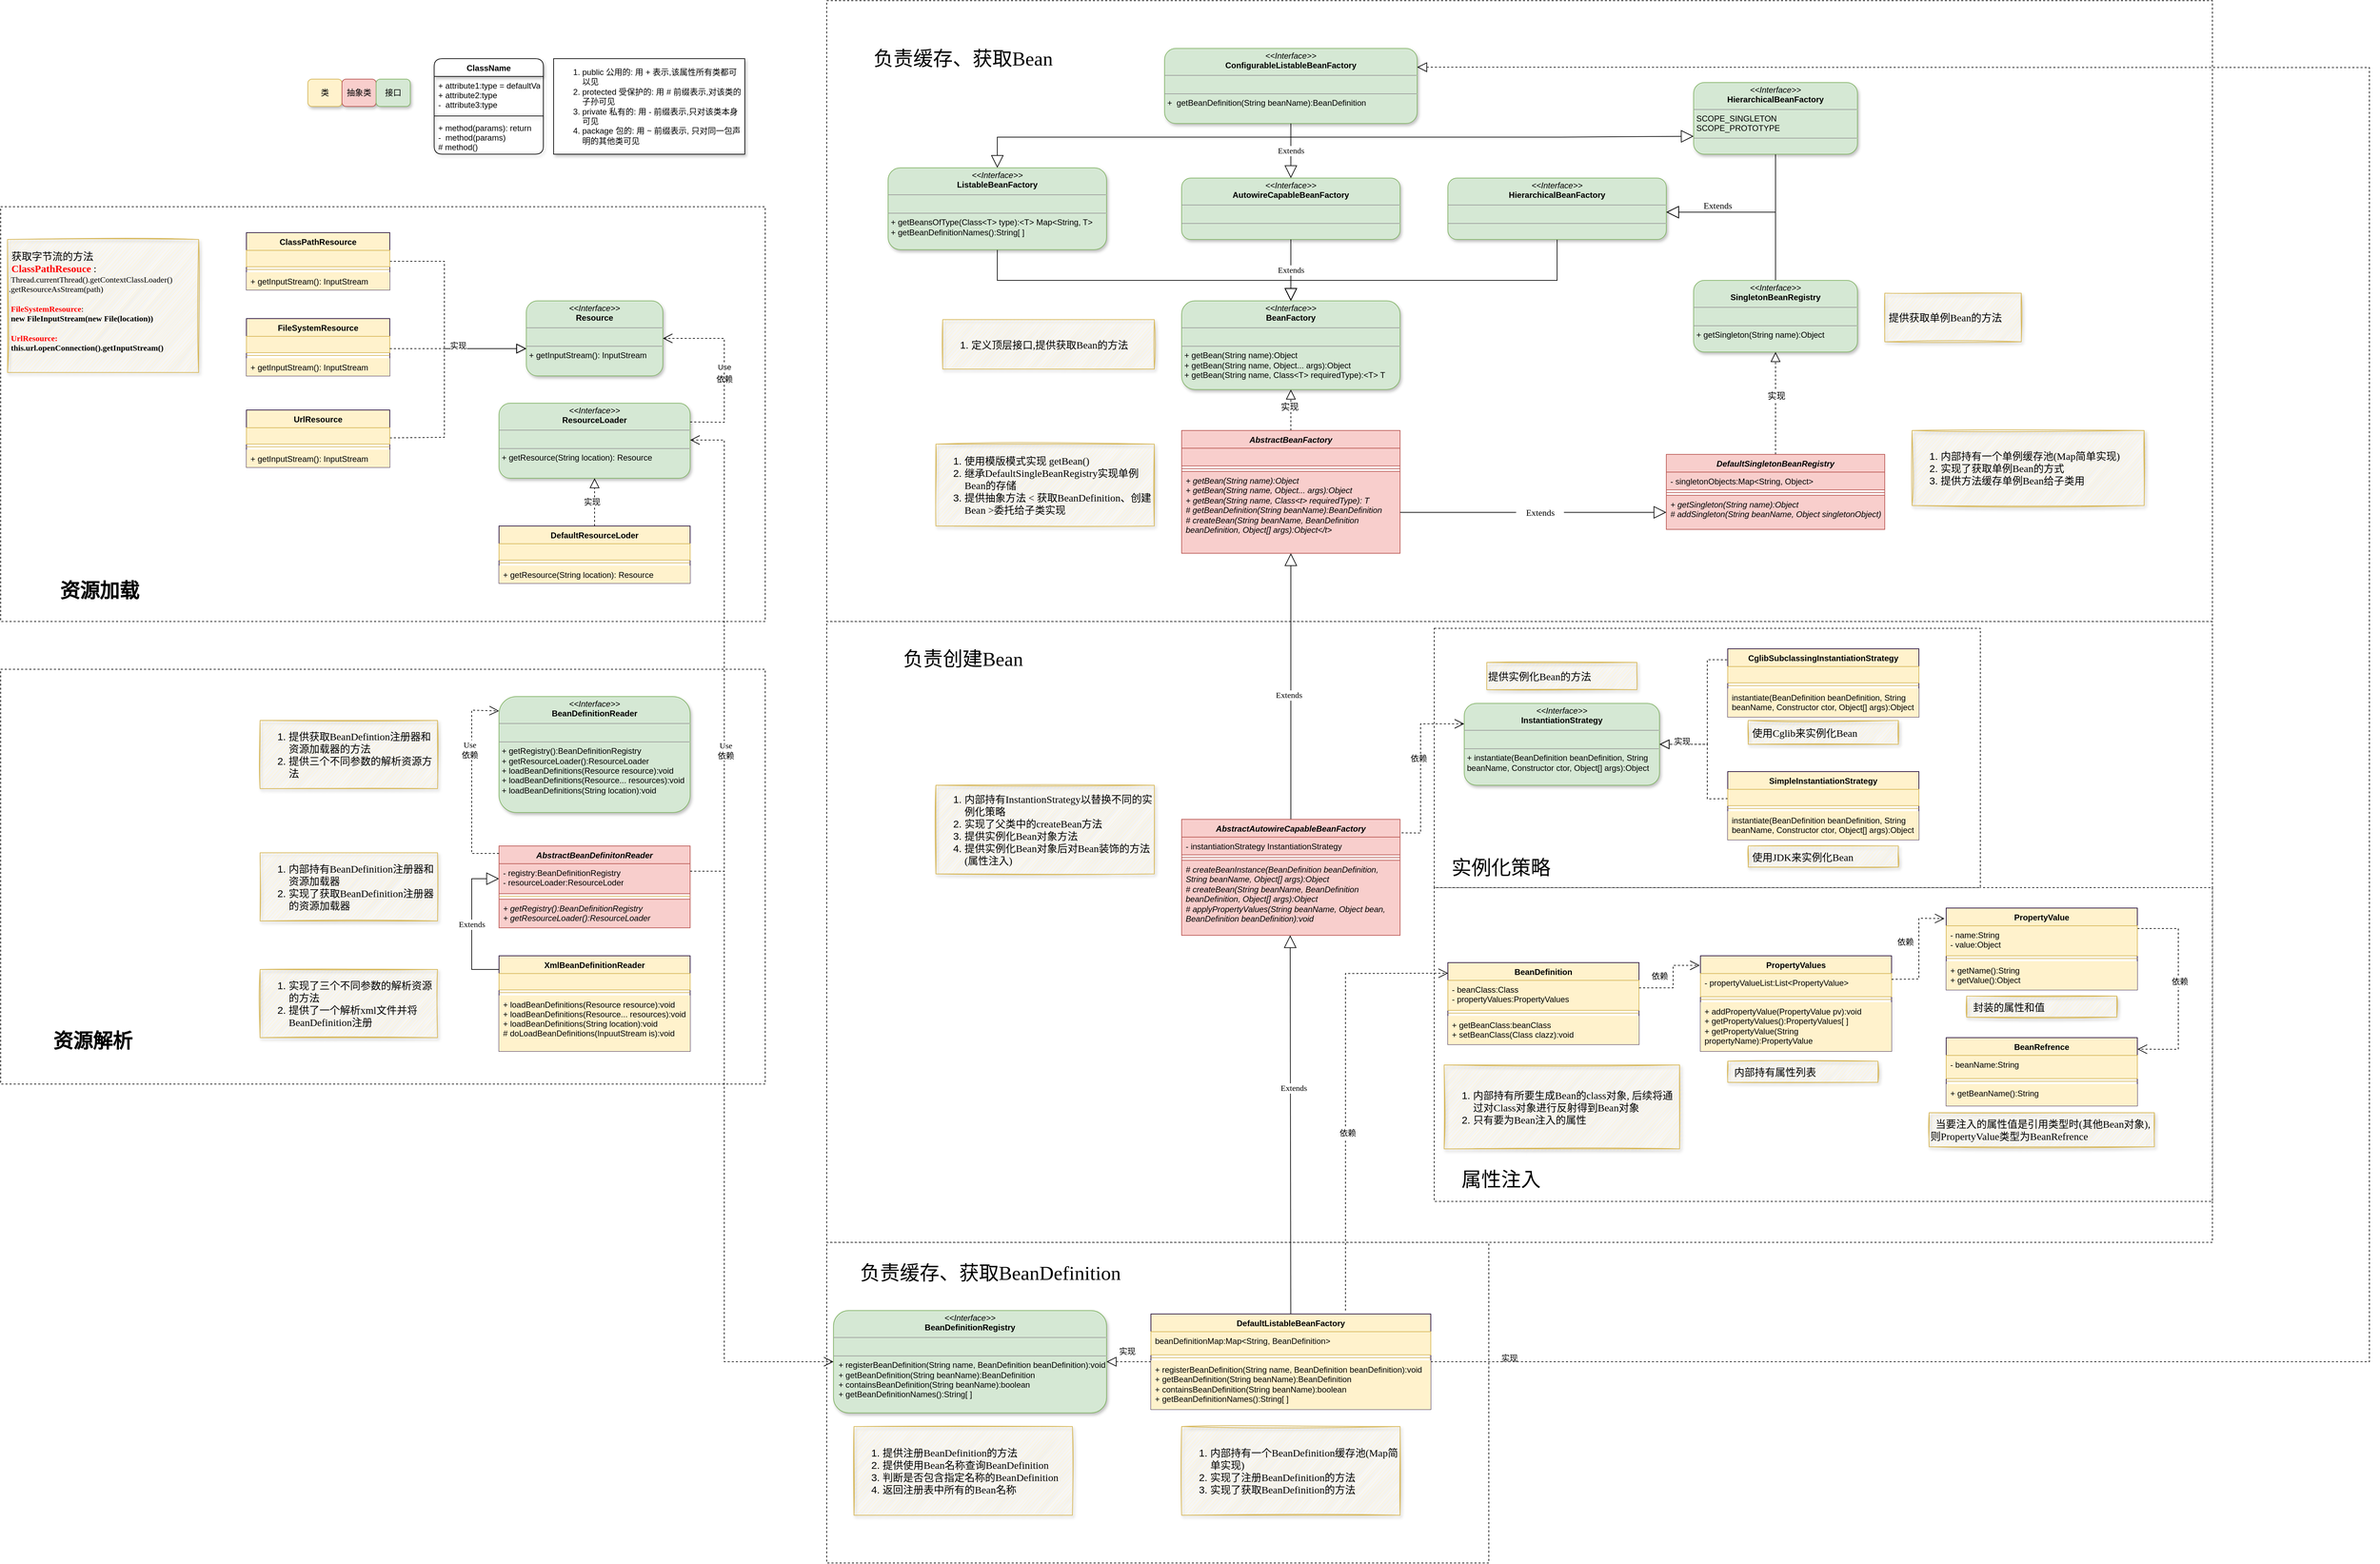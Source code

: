 <mxfile version="17.4.2" type="device"><diagram id="jUEtznPJjWrHzmnuXeSI" name="第 1 页"><mxGraphModel dx="2864" dy="2386" grid="1" gridSize="10" guides="1" tooltips="1" connect="1" arrows="1" fold="1" page="1" pageScale="1" pageWidth="827" pageHeight="1169" math="0" shadow="0"><root><mxCell id="0"/><mxCell id="1" parent="0"/><mxCell id="HtqDsud8k2VH13nojOoC-220" value="" style="rounded=0;whiteSpace=wrap;html=1;shadow=0;glass=0;dashed=1;sketch=0;fontFamily=Comic Sans MS;fontSize=12;fontColor=#000000;strokeColor=#000000;" vertex="1" parent="1"><mxGeometry x="720" y="1750" width="970" height="470" as="geometry"/></mxCell><mxCell id="HtqDsud8k2VH13nojOoC-200" value="" style="rounded=0;whiteSpace=wrap;html=1;shadow=0;glass=0;dashed=1;sketch=0;fontFamily=Comic Sans MS;fontSize=13;fontColor=#000000;strokeColor=#000000;" vertex="1" parent="1"><mxGeometry x="720" y="840" width="2030" height="910" as="geometry"/></mxCell><mxCell id="HtqDsud8k2VH13nojOoC-191" value="" style="rounded=0;whiteSpace=wrap;html=1;shadow=0;glass=0;dashed=1;sketch=0;fontFamily=Comic Sans MS;fontSize=29;fontColor=#000000;strokeColor=#000000;" vertex="1" parent="1"><mxGeometry x="1610" y="1230" width="1140" height="460" as="geometry"/></mxCell><mxCell id="HtqDsud8k2VH13nojOoC-157" value="" style="rounded=0;whiteSpace=wrap;html=1;shadow=0;glass=0;dashed=1;sketch=0;fontFamily=Comic Sans MS;fontSize=29;fontColor=#000000;strokeColor=#000000;" vertex="1" parent="1"><mxGeometry x="1610" y="850" width="800" height="380" as="geometry"/></mxCell><mxCell id="HtqDsud8k2VH13nojOoC-133" value="" style="rounded=0;whiteSpace=wrap;html=1;shadow=0;glass=0;dashed=1;sketch=0;fontFamily=Comic Sans MS;fontSize=13;fontColor=#000000;strokeColor=#000000;" vertex="1" parent="1"><mxGeometry x="720" y="-70" width="2030" height="910" as="geometry"/></mxCell><mxCell id="HtqDsud8k2VH13nojOoC-88" value="" style="rounded=0;whiteSpace=wrap;html=1;shadow=0;glass=0;sketch=0;fontFamily=Comic Sans MS;fontSize=15;fontColor=#000000;strokeColor=#000000;dashed=1;" vertex="1" parent="1"><mxGeometry x="-490" y="910" width="1120" height="608" as="geometry"/></mxCell><mxCell id="HtqDsud8k2VH13nojOoC-61" value="" style="rounded=0;whiteSpace=wrap;html=1;shadow=0;glass=0;sketch=0;fontFamily=Comic Sans MS;fontSize=15;fontColor=#000000;strokeColor=#000000;dashed=1;" vertex="1" parent="1"><mxGeometry x="-490" y="232" width="1120" height="608" as="geometry"/></mxCell><mxCell id="HtqDsud8k2VH13nojOoC-115" style="endArrow=block;dashed=1;endFill=0;endSize=12;html=1;rounded=0;" edge="1" parent="1" source="HtqDsud8k2VH13nojOoC-1" target="HtqDsud8k2VH13nojOoC-100"><mxGeometry relative="1" as="geometry"/></mxCell><mxCell id="HtqDsud8k2VH13nojOoC-116" value="&lt;font style=&quot;font-size: 13px&quot;&gt;实现&lt;/font&gt;" style="edgeLabel;html=1;align=center;verticalAlign=middle;resizable=0;points=[];fontSize=12;fontFamily=Comic Sans MS;fontColor=#000000;" vertex="1" connectable="0" parent="HtqDsud8k2VH13nojOoC-115"><mxGeometry x="0.158" y="2" relative="1" as="geometry"><mxPoint y="-1" as="offset"/></mxGeometry></mxCell><mxCell id="HtqDsud8k2VH13nojOoC-1" value="AbstractBeanFactory" style="swimlane;fontStyle=3;align=center;verticalAlign=top;childLayout=stackLayout;horizontal=1;startSize=26;horizontalStack=0;resizeParent=1;resizeParentMax=0;resizeLast=0;collapsible=1;marginBottom=0;fillColor=#f8cecc;strokeColor=#b85450;swimlaneFillColor=none;" vertex="1" parent="1"><mxGeometry x="1240" y="560" width="320" height="180" as="geometry"/></mxCell><mxCell id="HtqDsud8k2VH13nojOoC-2" value="" style="text;strokeColor=#b85450;fillColor=#f8cecc;align=left;verticalAlign=top;spacingLeft=4;spacingRight=4;overflow=hidden;rotatable=0;points=[[0,0.5],[1,0.5]];portConstraint=eastwest;swimlaneFillColor=none;" vertex="1" parent="HtqDsud8k2VH13nojOoC-1"><mxGeometry y="26" width="320" height="26" as="geometry"/></mxCell><mxCell id="HtqDsud8k2VH13nojOoC-3" value="" style="line;strokeWidth=1;fillColor=#f8cecc;align=left;verticalAlign=middle;spacingTop=-1;spacingLeft=3;spacingRight=3;rotatable=0;labelPosition=right;points=[];portConstraint=eastwest;strokeColor=#b85450;swimlaneFillColor=none;" vertex="1" parent="HtqDsud8k2VH13nojOoC-1"><mxGeometry y="52" width="320" height="8" as="geometry"/></mxCell><mxCell id="HtqDsud8k2VH13nojOoC-4" value="+ getBean(String name):Object&#10;+ getBean(String name, Object... args):Object&#10;+ getBean(String name, Class&lt;t&gt; requiredType): T&#10;# getBeanDefinition(String beanName):BeanDefinition&#10;# createBean(String beanName, BeanDefinition beanDefinition, Object[] args):Object&lt;/t&gt;" style="text;strokeColor=#b85450;fillColor=#f8cecc;align=left;verticalAlign=top;spacingLeft=4;spacingRight=4;overflow=hidden;rotatable=0;points=[[0,0.5],[1,0.5]];portConstraint=eastwest;swimlaneFillColor=none;whiteSpace=wrap;fontSize=12;fontStyle=2" vertex="1" parent="HtqDsud8k2VH13nojOoC-1"><mxGeometry y="60" width="320" height="120" as="geometry"/></mxCell><mxCell id="HtqDsud8k2VH13nojOoC-5" value="类" style="rounded=1;whiteSpace=wrap;html=1;strokeColor=#d6b656;fillColor=#fff2cc;shadow=1;sketch=0;glass=0;" vertex="1" parent="1"><mxGeometry x="-40" y="45" width="50" height="40" as="geometry"/></mxCell><mxCell id="HtqDsud8k2VH13nojOoC-6" value="抽象类" style="rounded=1;whiteSpace=wrap;html=1;strokeColor=#b85450;fillColor=#f8cecc;shadow=1;sketch=0;glass=0;" vertex="1" parent="1"><mxGeometry x="10" y="45" width="50" height="40" as="geometry"/></mxCell><mxCell id="HtqDsud8k2VH13nojOoC-7" value="接口" style="rounded=1;whiteSpace=wrap;html=1;strokeColor=#82b366;fillColor=#d5e8d4;shadow=1;sketch=0;glass=0;" vertex="1" parent="1"><mxGeometry x="60" y="45" width="50" height="40" as="geometry"/></mxCell><mxCell id="HtqDsud8k2VH13nojOoC-108" style="endArrow=block;endSize=16;endFill=0;html=1;rounded=0;fontFamily=Comic Sans MS;fontSize=12;fontColor=#000000;" edge="1" parent="1" source="HtqDsud8k2VH13nojOoC-13" target="HtqDsud8k2VH13nojOoC-101"><mxGeometry relative="1" as="geometry"><Array as="points"><mxPoint x="1400" y="130"/><mxPoint x="970" y="130"/></Array></mxGeometry></mxCell><mxCell id="HtqDsud8k2VH13nojOoC-109" style="endArrow=block;endSize=16;endFill=0;html=1;rounded=0;fontFamily=Comic Sans MS;fontSize=12;fontColor=#000000;entryX=0;entryY=0.75;entryDx=0;entryDy=0;" edge="1" parent="1" source="HtqDsud8k2VH13nojOoC-13" target="HtqDsud8k2VH13nojOoC-117"><mxGeometry relative="1" as="geometry"><Array as="points"><mxPoint x="1400" y="130"/><mxPoint x="1790" y="130"/></Array></mxGeometry></mxCell><mxCell id="HtqDsud8k2VH13nojOoC-13" value="&lt;p style=&quot;margin: 0px ; margin-top: 4px ; text-align: center&quot;&gt;&lt;i&gt;&amp;lt;&amp;lt;Interface&amp;gt;&amp;gt;&lt;/i&gt;&lt;br&gt;&lt;b&gt;ConfigurableListableBeanFactory&lt;/b&gt;&lt;br&gt;&lt;/p&gt;&lt;hr size=&quot;1&quot;&gt;&lt;p style=&quot;margin: 0px ; margin-left: 4px&quot;&gt;&lt;br&gt;&lt;/p&gt;&lt;hr size=&quot;1&quot;&gt;&lt;p style=&quot;margin: 0px ; margin-left: 4px&quot;&gt;+ &amp;nbsp;getBeanDefinition(String beanName):BeanDefinition&lt;br&gt;&lt;/p&gt;" style="verticalAlign=top;align=left;overflow=fill;fontSize=12;fontFamily=Helvetica;html=1;rounded=1;shadow=1;glass=0;sketch=0;strokeColor=#82b366;fillColor=#d5e8d4;" vertex="1" parent="1"><mxGeometry x="1215" width="370" height="110" as="geometry"/></mxCell><mxCell id="HtqDsud8k2VH13nojOoC-14" value="ClassName" style="swimlane;fontStyle=1;align=center;verticalAlign=top;childLayout=stackLayout;horizontal=1;startSize=26;horizontalStack=0;resizeParent=1;resizeParentMax=0;resizeLast=0;collapsible=1;marginBottom=0;rounded=1;shadow=1;glass=0;sketch=0;strokeColor=#000000;" vertex="1" parent="1"><mxGeometry x="145" y="15" width="160" height="140" as="geometry"/></mxCell><mxCell id="HtqDsud8k2VH13nojOoC-15" value="+ attribute1:type = defaultValue&#10;+ attribute2:type&#10;-  attribute3:type" style="text;strokeColor=none;fillColor=none;align=left;verticalAlign=top;spacingLeft=4;spacingRight=4;overflow=hidden;rotatable=0;points=[[0,0.5],[1,0.5]];portConstraint=eastwest;rounded=1;shadow=1;glass=0;sketch=0;" vertex="1" parent="HtqDsud8k2VH13nojOoC-14"><mxGeometry y="26" width="160" height="54" as="geometry"/></mxCell><mxCell id="HtqDsud8k2VH13nojOoC-16" value="" style="line;strokeWidth=1;fillColor=none;align=left;verticalAlign=middle;spacingTop=-1;spacingLeft=3;spacingRight=3;rotatable=0;labelPosition=right;points=[];portConstraint=eastwest;rounded=1;shadow=1;glass=0;sketch=0;" vertex="1" parent="HtqDsud8k2VH13nojOoC-14"><mxGeometry y="80" width="160" height="8" as="geometry"/></mxCell><mxCell id="HtqDsud8k2VH13nojOoC-17" value="+ method(params): return&#10;-  method(params)&#10;# method()" style="text;strokeColor=none;fillColor=none;align=left;verticalAlign=top;spacingLeft=4;spacingRight=4;overflow=hidden;rotatable=0;points=[[0,0.5],[1,0.5]];portConstraint=eastwest;rounded=1;shadow=1;glass=0;sketch=0;" vertex="1" parent="HtqDsud8k2VH13nojOoC-14"><mxGeometry y="88" width="160" height="52" as="geometry"/></mxCell><mxCell id="HtqDsud8k2VH13nojOoC-19" value="&lt;ol&gt;&lt;li&gt;public 公用的: 用 + 表示,该属性所有类都可以见&lt;/li&gt;&lt;li&gt;protected 受保护的: 用 # 前缀表示,对该类的子孙可见&lt;/li&gt;&lt;li&gt;private 私有的: 用 - 前缀表示,只对该类本身可见&lt;/li&gt;&lt;li&gt;package 包的: 用 ~ 前缀表示, 只对同一包声明的其他类可见&lt;/li&gt;&lt;/ol&gt;" style="rounded=0;whiteSpace=wrap;html=1;shadow=1;glass=0;sketch=0;strokeColor=#000000;align=left;" vertex="1" parent="1"><mxGeometry x="320" y="15" width="280" height="140" as="geometry"/></mxCell><mxCell id="HtqDsud8k2VH13nojOoC-20" value="&lt;p style=&quot;margin: 0px ; margin-top: 4px ; text-align: center&quot;&gt;&lt;i&gt;&amp;lt;&amp;lt;Interface&amp;gt;&amp;gt;&lt;/i&gt;&lt;br&gt;&lt;b&gt;Resource&lt;/b&gt;&lt;/p&gt;&lt;hr size=&quot;1&quot;&gt;&lt;p style=&quot;margin: 0px ; margin-left: 4px&quot;&gt;&lt;br&gt;&lt;/p&gt;&lt;hr size=&quot;1&quot;&gt;&lt;p style=&quot;margin: 0px ; margin-left: 4px&quot;&gt;+ getInputStream(): InputStream&lt;br&gt;&lt;br&gt;&lt;/p&gt;" style="verticalAlign=top;align=left;overflow=fill;fontSize=12;fontFamily=Helvetica;html=1;rounded=1;shadow=1;glass=0;sketch=0;strokeColor=#82b366;fillColor=#d5e8d4;" vertex="1" parent="1"><mxGeometry x="280" y="370" width="200" height="110" as="geometry"/></mxCell><mxCell id="HtqDsud8k2VH13nojOoC-21" value="&lt;p style=&quot;margin: 0px ; margin-top: 4px ; text-align: center&quot;&gt;&lt;i&gt;&amp;lt;&amp;lt;Interface&amp;gt;&amp;gt;&lt;/i&gt;&lt;br&gt;&lt;b&gt;ResourceLoader&lt;/b&gt;&lt;/p&gt;&lt;hr size=&quot;1&quot;&gt;&lt;p style=&quot;margin: 0px ; margin-left: 4px&quot;&gt;&lt;br&gt;&lt;/p&gt;&lt;hr size=&quot;1&quot;&gt;&lt;p style=&quot;margin: 0px ; margin-left: 4px&quot;&gt;+ getResource(String location): Resource&lt;br&gt;&lt;br&gt;&lt;/p&gt;" style="verticalAlign=top;align=left;overflow=fill;fontSize=12;fontFamily=Helvetica;html=1;rounded=1;shadow=1;glass=0;sketch=0;strokeColor=#82b366;fillColor=#d5e8d4;" vertex="1" parent="1"><mxGeometry x="240" y="520" width="280" height="110" as="geometry"/></mxCell><mxCell id="HtqDsud8k2VH13nojOoC-24" value="DefaultResourceLoder" style="swimlane;fontStyle=1;align=center;verticalAlign=top;childLayout=stackLayout;horizontal=1;startSize=26;horizontalStack=0;resizeParent=1;resizeParentMax=0;resizeLast=0;collapsible=1;marginBottom=0;fillColor=#fff2cc;strokeColor=#190033;swimlaneFillColor=none;" vertex="1" parent="1"><mxGeometry x="240" y="700" width="280" height="84" as="geometry"/></mxCell><mxCell id="HtqDsud8k2VH13nojOoC-29" value="" style="endArrow=block;dashed=1;endFill=0;endSize=12;html=1;rounded=0;" edge="1" parent="HtqDsud8k2VH13nojOoC-24" target="HtqDsud8k2VH13nojOoC-21"><mxGeometry width="160" relative="1" as="geometry"><mxPoint x="140" as="sourcePoint"/><mxPoint x="290" as="targetPoint"/></mxGeometry></mxCell><mxCell id="HtqDsud8k2VH13nojOoC-34" value="实现" style="edgeLabel;html=1;align=center;verticalAlign=middle;resizable=0;points=[];fontSize=12;" vertex="1" connectable="0" parent="HtqDsud8k2VH13nojOoC-29"><mxGeometry y="4" relative="1" as="geometry"><mxPoint as="offset"/></mxGeometry></mxCell><mxCell id="HtqDsud8k2VH13nojOoC-25" value="" style="text;strokeColor=#d6b656;fillColor=#fff2cc;align=left;verticalAlign=top;spacingLeft=4;spacingRight=4;overflow=hidden;rotatable=0;points=[[0,0.5],[1,0.5]];portConstraint=eastwest;swimlaneFillColor=none;" vertex="1" parent="HtqDsud8k2VH13nojOoC-24"><mxGeometry y="26" width="280" height="24" as="geometry"/></mxCell><mxCell id="HtqDsud8k2VH13nojOoC-26" value="" style="line;strokeWidth=1;fillColor=#fff2cc;align=left;verticalAlign=middle;spacingTop=-1;spacingLeft=3;spacingRight=3;rotatable=0;labelPosition=right;points=[];portConstraint=eastwest;strokeColor=#d6b656;swimlaneFillColor=none;" vertex="1" parent="HtqDsud8k2VH13nojOoC-24"><mxGeometry y="50" width="280" height="8" as="geometry"/></mxCell><mxCell id="HtqDsud8k2VH13nojOoC-27" value="+ getResource(String location): Resource" style="text;strokeColor=none;fillColor=#fff2cc;align=left;verticalAlign=top;spacingLeft=4;spacingRight=4;overflow=hidden;rotatable=0;points=[[0,0.5],[1,0.5]];portConstraint=eastwest;swimlaneFillColor=none;" vertex="1" parent="HtqDsud8k2VH13nojOoC-24"><mxGeometry y="58" width="280" height="26" as="geometry"/></mxCell><mxCell id="HtqDsud8k2VH13nojOoC-32" value="Use" style="endArrow=open;endSize=12;dashed=1;html=1;rounded=0;entryX=1;entryY=0.5;entryDx=0;entryDy=0;startArrow=none;exitX=1;exitY=0.25;exitDx=0;exitDy=0;" edge="1" parent="1" source="HtqDsud8k2VH13nojOoC-21" target="HtqDsud8k2VH13nojOoC-20"><mxGeometry width="160" relative="1" as="geometry"><mxPoint x="570" y="425" as="sourcePoint"/><mxPoint x="680" y="580" as="targetPoint"/><Array as="points"><mxPoint x="570" y="548"/><mxPoint x="570" y="425"/></Array></mxGeometry></mxCell><mxCell id="HtqDsud8k2VH13nojOoC-54" style="endArrow=block;dashed=1;endFill=0;endSize=12;html=1;rounded=0;" edge="1" parent="1" source="HtqDsud8k2VH13nojOoC-35"><mxGeometry relative="1" as="geometry"><mxPoint x="280" y="440" as="targetPoint"/><Array as="points"><mxPoint x="160" y="312"/><mxPoint x="160" y="440"/></Array></mxGeometry></mxCell><mxCell id="HtqDsud8k2VH13nojOoC-35" value="ClassPathResource" style="swimlane;fontStyle=1;align=center;verticalAlign=top;childLayout=stackLayout;horizontal=1;startSize=26;horizontalStack=0;resizeParent=1;resizeParentMax=0;resizeLast=0;collapsible=1;marginBottom=0;fillColor=#fff2cc;strokeColor=#190033;swimlaneFillColor=none;" vertex="1" parent="1"><mxGeometry x="-130" y="270" width="210" height="84" as="geometry"/></mxCell><mxCell id="HtqDsud8k2VH13nojOoC-38" value="" style="text;strokeColor=#d6b656;fillColor=#fff2cc;align=left;verticalAlign=top;spacingLeft=4;spacingRight=4;overflow=hidden;rotatable=0;points=[[0,0.5],[1,0.5]];portConstraint=eastwest;swimlaneFillColor=none;" vertex="1" parent="HtqDsud8k2VH13nojOoC-35"><mxGeometry y="26" width="210" height="24" as="geometry"/></mxCell><mxCell id="HtqDsud8k2VH13nojOoC-39" value="" style="line;strokeWidth=1;fillColor=#fff2cc;align=left;verticalAlign=middle;spacingTop=-1;spacingLeft=3;spacingRight=3;rotatable=0;labelPosition=right;points=[];portConstraint=eastwest;strokeColor=#d6b656;swimlaneFillColor=none;" vertex="1" parent="HtqDsud8k2VH13nojOoC-35"><mxGeometry y="50" width="210" height="8" as="geometry"/></mxCell><mxCell id="HtqDsud8k2VH13nojOoC-40" value="+ getInputStream(): InputStream" style="text;strokeColor=none;fillColor=#fff2cc;align=left;verticalAlign=top;spacingLeft=4;spacingRight=4;overflow=hidden;rotatable=0;points=[[0,0.5],[1,0.5]];portConstraint=eastwest;swimlaneFillColor=none;" vertex="1" parent="HtqDsud8k2VH13nojOoC-35"><mxGeometry y="58" width="210" height="26" as="geometry"/></mxCell><mxCell id="HtqDsud8k2VH13nojOoC-41" value="FileSystemResource" style="swimlane;fontStyle=1;align=center;verticalAlign=top;childLayout=stackLayout;horizontal=1;startSize=26;horizontalStack=0;resizeParent=1;resizeParentMax=0;resizeLast=0;collapsible=1;marginBottom=0;fillColor=#fff2cc;strokeColor=#190033;swimlaneFillColor=none;" vertex="1" parent="1"><mxGeometry x="-130" y="396" width="210" height="84" as="geometry"/></mxCell><mxCell id="HtqDsud8k2VH13nojOoC-44" value="" style="text;strokeColor=#d6b656;fillColor=#fff2cc;align=left;verticalAlign=top;spacingLeft=4;spacingRight=4;overflow=hidden;rotatable=0;points=[[0,0.5],[1,0.5]];portConstraint=eastwest;swimlaneFillColor=none;" vertex="1" parent="HtqDsud8k2VH13nojOoC-41"><mxGeometry y="26" width="210" height="24" as="geometry"/></mxCell><mxCell id="HtqDsud8k2VH13nojOoC-45" value="" style="line;strokeWidth=1;fillColor=#fff2cc;align=left;verticalAlign=middle;spacingTop=-1;spacingLeft=3;spacingRight=3;rotatable=0;labelPosition=right;points=[];portConstraint=eastwest;strokeColor=#d6b656;swimlaneFillColor=none;" vertex="1" parent="HtqDsud8k2VH13nojOoC-41"><mxGeometry y="50" width="210" height="8" as="geometry"/></mxCell><mxCell id="HtqDsud8k2VH13nojOoC-46" value="+ getInputStream(): InputStream" style="text;strokeColor=none;fillColor=#fff2cc;align=left;verticalAlign=top;spacingLeft=4;spacingRight=4;overflow=hidden;rotatable=0;points=[[0,0.5],[1,0.5]];portConstraint=eastwest;swimlaneFillColor=none;" vertex="1" parent="HtqDsud8k2VH13nojOoC-41"><mxGeometry y="58" width="210" height="26" as="geometry"/></mxCell><mxCell id="HtqDsud8k2VH13nojOoC-53" style="endArrow=block;dashed=1;endFill=0;endSize=12;html=1;rounded=0;" edge="1" parent="1" source="HtqDsud8k2VH13nojOoC-47"><mxGeometry relative="1" as="geometry"><mxPoint x="280" y="440" as="targetPoint"/><Array as="points"><mxPoint x="160" y="570"/><mxPoint x="160" y="440"/></Array></mxGeometry></mxCell><mxCell id="HtqDsud8k2VH13nojOoC-47" value="UrlResource" style="swimlane;fontStyle=1;align=center;verticalAlign=top;childLayout=stackLayout;horizontal=1;startSize=26;horizontalStack=0;resizeParent=1;resizeParentMax=0;resizeLast=0;collapsible=1;marginBottom=0;fillColor=#fff2cc;strokeColor=#190033;swimlaneFillColor=none;" vertex="1" parent="1"><mxGeometry x="-130" y="530" width="210" height="84" as="geometry"/></mxCell><mxCell id="HtqDsud8k2VH13nojOoC-50" value="" style="text;strokeColor=#d6b656;fillColor=#fff2cc;align=left;verticalAlign=top;spacingLeft=4;spacingRight=4;overflow=hidden;rotatable=0;points=[[0,0.5],[1,0.5]];portConstraint=eastwest;swimlaneFillColor=none;" vertex="1" parent="HtqDsud8k2VH13nojOoC-47"><mxGeometry y="26" width="210" height="24" as="geometry"/></mxCell><mxCell id="HtqDsud8k2VH13nojOoC-51" value="" style="line;strokeWidth=1;fillColor=#fff2cc;align=left;verticalAlign=middle;spacingTop=-1;spacingLeft=3;spacingRight=3;rotatable=0;labelPosition=right;points=[];portConstraint=eastwest;strokeColor=#d6b656;swimlaneFillColor=none;" vertex="1" parent="HtqDsud8k2VH13nojOoC-47"><mxGeometry y="50" width="210" height="8" as="geometry"/></mxCell><mxCell id="HtqDsud8k2VH13nojOoC-52" value="+ getInputStream(): InputStream" style="text;strokeColor=none;fillColor=#fff2cc;align=left;verticalAlign=top;spacingLeft=4;spacingRight=4;overflow=hidden;rotatable=0;points=[[0,0.5],[1,0.5]];portConstraint=eastwest;swimlaneFillColor=none;" vertex="1" parent="HtqDsud8k2VH13nojOoC-47"><mxGeometry y="58" width="210" height="26" as="geometry"/></mxCell><mxCell id="HtqDsud8k2VH13nojOoC-42" value="" style="endArrow=block;dashed=1;endFill=0;endSize=12;html=1;rounded=0;" edge="1" parent="1"><mxGeometry width="160" relative="1" as="geometry"><mxPoint x="80" y="440" as="sourcePoint"/><mxPoint x="280" y="440" as="targetPoint"/><Array as="points"><mxPoint x="160" y="440"/></Array></mxGeometry></mxCell><mxCell id="HtqDsud8k2VH13nojOoC-43" value="实现" style="edgeLabel;html=1;align=center;verticalAlign=middle;resizable=0;points=[];fontSize=12;" vertex="1" connectable="0" parent="HtqDsud8k2VH13nojOoC-42"><mxGeometry y="4" relative="1" as="geometry"><mxPoint as="offset"/></mxGeometry></mxCell><mxCell id="HtqDsud8k2VH13nojOoC-60" value="&lt;div style=&quot;font-size: 15px&quot;&gt;&lt;font style=&quot;font-size: 15px&quot; face=&quot;Comic Sans MS&quot;&gt;&amp;nbsp;获取字节流的方法&lt;/font&gt;&lt;/div&gt;&lt;div style=&quot;font-size: 15px&quot;&gt;&lt;font face=&quot;Comic Sans MS&quot;&gt;&lt;font color=&quot;#ff0000&quot; style=&quot;font-size: 15px&quot;&gt;&lt;b&gt;&amp;nbsp;ClassPathResouce&lt;/b&gt;&lt;/font&gt; :&amp;nbsp;&amp;nbsp;&lt;/font&gt;&lt;/div&gt;&lt;div&gt;&lt;font face=&quot;Comic Sans MS&quot;&gt;&amp;nbsp;Thread.currentThread().getContextClassLoader()&lt;/font&gt;&lt;/div&gt;&lt;div&gt;&lt;font face=&quot;Comic Sans MS&quot;&gt;.getResourceAsStream(path)&lt;/font&gt;&lt;/div&gt;&lt;div&gt;&lt;font face=&quot;Comic Sans MS&quot;&gt;&lt;br&gt;&lt;/font&gt;&lt;/div&gt;&lt;div&gt;&lt;font face=&quot;Comic Sans MS&quot;&gt;&lt;font color=&quot;#ff0000&quot;&gt;&lt;b&gt;&amp;nbsp;FileSystemResource&lt;/b&gt;&lt;/font&gt;:&amp;nbsp;&lt;/font&gt;&lt;/div&gt;&lt;div&gt;&lt;b&gt;&lt;font face=&quot;Comic Sans MS&quot;&gt;&amp;nbsp;new FileInputStream(new File(location))&lt;/font&gt;&lt;/b&gt;&lt;/div&gt;&lt;div&gt;&lt;font color=&quot;#ff0000&quot; face=&quot;Comic Sans MS&quot;&gt;&lt;b&gt;&lt;br&gt;&lt;/b&gt;&lt;/font&gt;&lt;/div&gt;&lt;div&gt;&lt;font color=&quot;#ff0000&quot; face=&quot;Comic Sans MS&quot;&gt;&lt;b&gt;&amp;nbsp;UrlResource:&lt;/b&gt;&lt;/font&gt;&lt;/div&gt;&lt;div&gt;&lt;font face=&quot;Comic Sans MS&quot;&gt;&lt;b&gt;&amp;nbsp;this.url.openConnection().getInputStream()&lt;/b&gt;&lt;br&gt;&lt;/font&gt;&lt;/div&gt;&lt;div&gt;&lt;br&gt;&lt;/div&gt;" style="rounded=0;whiteSpace=wrap;html=1;shadow=1;glass=0;sketch=1;fontSize=12;strokeColor=#d6b656;align=left;fillColor=#fff2cc;" vertex="1" parent="1"><mxGeometry x="-480" y="280" width="280" height="195" as="geometry"/></mxCell><mxCell id="HtqDsud8k2VH13nojOoC-62" value="&lt;p&gt;&lt;font size=&quot;1&quot;&gt;&lt;b style=&quot;font-size: 29px&quot;&gt;资源加载&lt;/b&gt;&lt;/font&gt;&lt;/p&gt;" style="text;html=1;strokeColor=none;fillColor=none;align=center;verticalAlign=middle;whiteSpace=wrap;rounded=0;shadow=0;glass=0;sketch=0;fontFamily=Comic Sans MS;fontSize=15;fontColor=#000000;" vertex="1" parent="1"><mxGeometry x="-470" y="760" width="250" height="70" as="geometry"/></mxCell><mxCell id="HtqDsud8k2VH13nojOoC-63" value="&lt;p style=&quot;margin: 0px ; margin-top: 4px ; text-align: center&quot;&gt;&lt;i&gt;&amp;lt;&amp;lt;Interface&amp;gt;&amp;gt;&lt;/i&gt;&lt;br&gt;&lt;b&gt;BeanDefinitionReader&lt;/b&gt;&lt;/p&gt;&lt;hr size=&quot;1&quot;&gt;&lt;p style=&quot;margin: 0px ; margin-left: 4px&quot;&gt;&lt;br&gt;&lt;/p&gt;&lt;hr size=&quot;1&quot;&gt;&lt;p style=&quot;margin: 0px ; margin-left: 4px&quot;&gt;+&amp;nbsp;&lt;span&gt;getRegistry():BeanDefinitionRegistry&lt;/span&gt;&lt;/p&gt;&lt;p style=&quot;margin: 0px ; margin-left: 4px&quot;&gt;+ getResourceLoader():ResourceLoader&lt;/p&gt;&lt;p style=&quot;margin: 0px ; margin-left: 4px&quot;&gt;+ loadBeanDefinitions(Resource resource):void&lt;/p&gt;&lt;p style=&quot;margin: 0px ; margin-left: 4px&quot;&gt;+ loadBeanDefinitions(Resource... resources):void&lt;/p&gt;&lt;p style=&quot;margin: 0px ; margin-left: 4px&quot;&gt;+ loadBeanDefinitions(String location):void&lt;/p&gt;" style="verticalAlign=top;align=left;overflow=fill;fontSize=12;fontFamily=Helvetica;html=1;rounded=1;shadow=1;glass=0;sketch=0;strokeColor=#82b366;fillColor=#d5e8d4;" vertex="1" parent="1"><mxGeometry x="240" y="950" width="280" height="170" as="geometry"/></mxCell><mxCell id="HtqDsud8k2VH13nojOoC-65" value="XmlBeanDefinitionReader" style="swimlane;fontStyle=1;align=center;verticalAlign=top;childLayout=stackLayout;horizontal=1;startSize=26;horizontalStack=0;resizeParent=1;resizeParentMax=0;resizeLast=0;collapsible=1;marginBottom=0;fillColor=#fff2cc;strokeColor=#190033;swimlaneFillColor=none;" vertex="1" parent="1"><mxGeometry x="240" y="1330" width="280" height="140" as="geometry"/></mxCell><mxCell id="HtqDsud8k2VH13nojOoC-82" value="Extends" style="endArrow=block;endSize=16;endFill=0;html=1;rounded=0;fontFamily=Comic Sans MS;fontSize=12;fontColor=#000000;entryX=0;entryY=0.5;entryDx=0;entryDy=0;" edge="1" parent="HtqDsud8k2VH13nojOoC-65" target="HtqDsud8k2VH13nojOoC-73"><mxGeometry width="160" relative="1" as="geometry"><mxPoint y="20" as="sourcePoint"/><mxPoint x="160" y="20" as="targetPoint"/><Array as="points"><mxPoint x="-40" y="20"/><mxPoint x="-40" y="-113"/></Array></mxGeometry></mxCell><mxCell id="HtqDsud8k2VH13nojOoC-68" value="" style="text;strokeColor=#d6b656;fillColor=#fff2cc;align=left;verticalAlign=top;spacingLeft=4;spacingRight=4;overflow=hidden;rotatable=0;points=[[0,0.5],[1,0.5]];portConstraint=eastwest;swimlaneFillColor=none;" vertex="1" parent="HtqDsud8k2VH13nojOoC-65"><mxGeometry y="26" width="280" height="24" as="geometry"/></mxCell><mxCell id="HtqDsud8k2VH13nojOoC-69" value="" style="line;strokeWidth=1;fillColor=#fff2cc;align=left;verticalAlign=middle;spacingTop=-1;spacingLeft=3;spacingRight=3;rotatable=0;labelPosition=right;points=[];portConstraint=eastwest;strokeColor=#d6b656;swimlaneFillColor=none;" vertex="1" parent="HtqDsud8k2VH13nojOoC-65"><mxGeometry y="50" width="280" height="8" as="geometry"/></mxCell><mxCell id="HtqDsud8k2VH13nojOoC-70" value="+ loadBeanDefinitions(Resource resource):void&#10;+ loadBeanDefinitions(Resource... resources):void&#10;+ loadBeanDefinitions(String location):void&#10;# doLoadBeanDefinitions(InpuutStream is):void" style="text;strokeColor=none;fillColor=#fff2cc;align=left;verticalAlign=top;spacingLeft=4;spacingRight=4;overflow=hidden;rotatable=0;points=[[0,0.5],[1,0.5]];portConstraint=eastwest;swimlaneFillColor=none;" vertex="1" parent="HtqDsud8k2VH13nojOoC-65"><mxGeometry y="58" width="280" height="82" as="geometry"/></mxCell><mxCell id="HtqDsud8k2VH13nojOoC-72" value="AbstractBeanDefinitonReader" style="swimlane;fontStyle=3;align=center;verticalAlign=top;childLayout=stackLayout;horizontal=1;startSize=26;horizontalStack=0;resizeParent=1;resizeParentMax=0;resizeLast=0;collapsible=1;marginBottom=0;fillColor=#f8cecc;strokeColor=#b85450;swimlaneFillColor=none;" vertex="1" parent="1"><mxGeometry x="240" y="1169" width="280" height="120" as="geometry"/></mxCell><mxCell id="HtqDsud8k2VH13nojOoC-73" value="- registry:BeanDefinitionRegistry&#10;- resourceLoader:ResourceLoder" style="text;strokeColor=#b85450;fillColor=#f8cecc;align=left;verticalAlign=top;spacingLeft=4;spacingRight=4;overflow=hidden;rotatable=0;points=[[0,0.5],[1,0.5]];portConstraint=eastwest;swimlaneFillColor=none;" vertex="1" parent="HtqDsud8k2VH13nojOoC-72"><mxGeometry y="26" width="280" height="44" as="geometry"/></mxCell><mxCell id="HtqDsud8k2VH13nojOoC-74" value="" style="line;strokeWidth=1;fillColor=#fff2cc;align=left;verticalAlign=middle;spacingTop=-1;spacingLeft=3;spacingRight=3;rotatable=0;labelPosition=right;points=[];portConstraint=eastwest;strokeColor=#d6b656;swimlaneFillColor=none;" vertex="1" parent="HtqDsud8k2VH13nojOoC-72"><mxGeometry y="70" width="280" height="8" as="geometry"/></mxCell><mxCell id="HtqDsud8k2VH13nojOoC-75" value="+ getRegistry():BeanDefinitionRegistry&#10;+ getResourceLoader():ResourceLoader" style="text;strokeColor=#b85450;fillColor=#f8cecc;align=left;verticalAlign=top;spacingLeft=4;spacingRight=4;overflow=hidden;rotatable=0;points=[[0,0.5],[1,0.5]];portConstraint=eastwest;swimlaneFillColor=none;fontStyle=2" vertex="1" parent="HtqDsud8k2VH13nojOoC-72"><mxGeometry y="78" width="280" height="42" as="geometry"/></mxCell><mxCell id="HtqDsud8k2VH13nojOoC-81" style="endArrow=open;endSize=12;dashed=1;html=1;rounded=0;entryX=0;entryY=0.124;entryDx=0;entryDy=0;entryPerimeter=0;" edge="1" parent="1" target="HtqDsud8k2VH13nojOoC-63"><mxGeometry relative="1" as="geometry"><mxPoint x="240" y="1180" as="sourcePoint"/><Array as="points"><mxPoint x="200" y="1180"/><mxPoint x="200" y="970"/></Array></mxGeometry></mxCell><mxCell id="HtqDsud8k2VH13nojOoC-84" value="Use&lt;br&gt;依赖" style="edgeLabel;html=1;align=center;verticalAlign=middle;resizable=0;points=[];fontSize=12;fontFamily=Comic Sans MS;fontColor=#000000;" vertex="1" connectable="0" parent="HtqDsud8k2VH13nojOoC-81"><mxGeometry x="0.324" y="3" relative="1" as="geometry"><mxPoint as="offset"/></mxGeometry></mxCell><mxCell id="HtqDsud8k2VH13nojOoC-85" value="&lt;div style=&quot;font-size: 15px&quot;&gt;&lt;ol&gt;&lt;li&gt;&lt;font face=&quot;Comic Sans MS&quot;&gt;提供获取BeanDefintion注册器和资源加载器的方法&lt;/font&gt;&lt;/li&gt;&lt;li&gt;&lt;font face=&quot;Comic Sans MS&quot;&gt;提供三个不同参数的解析资源方法&lt;/font&gt;&lt;/li&gt;&lt;/ol&gt;&lt;/div&gt;" style="rounded=0;whiteSpace=wrap;html=1;shadow=1;glass=0;sketch=1;fontSize=12;strokeColor=#d6b656;align=left;fillColor=#fff2cc;" vertex="1" parent="1"><mxGeometry x="-110" y="985" width="260" height="100" as="geometry"/></mxCell><mxCell id="HtqDsud8k2VH13nojOoC-86" value="&lt;div style=&quot;font-size: 15px&quot;&gt;&lt;ol&gt;&lt;li&gt;&lt;font face=&quot;Comic Sans MS&quot;&gt;内部持有BeanDefinition注册器和资源加载器&lt;/font&gt;&lt;/li&gt;&lt;li&gt;&lt;font face=&quot;Comic Sans MS&quot;&gt;实现了获取BeanDefinition注册器的资源加载器&lt;/font&gt;&lt;/li&gt;&lt;/ol&gt;&lt;/div&gt;" style="rounded=0;whiteSpace=wrap;html=1;shadow=1;glass=0;sketch=1;fontSize=12;strokeColor=#d6b656;align=left;fillColor=#fff2cc;" vertex="1" parent="1"><mxGeometry x="-110" y="1179" width="260" height="100" as="geometry"/></mxCell><mxCell id="HtqDsud8k2VH13nojOoC-87" value="&lt;div style=&quot;font-size: 15px&quot;&gt;&lt;ol&gt;&lt;li&gt;&lt;font face=&quot;Comic Sans MS&quot;&gt;实现了三个不同参数的解析资源的方法&lt;/font&gt;&lt;/li&gt;&lt;li&gt;&lt;font face=&quot;Comic Sans MS&quot;&gt;提供了一个解析xml文件并将BeanDefinition注册&lt;/font&gt;&lt;/li&gt;&lt;/ol&gt;&lt;/div&gt;" style="rounded=0;whiteSpace=wrap;html=1;shadow=1;glass=0;sketch=1;fontSize=12;strokeColor=#d6b656;align=left;fillColor=#fff2cc;" vertex="1" parent="1"><mxGeometry x="-110" y="1350" width="260" height="100" as="geometry"/></mxCell><mxCell id="HtqDsud8k2VH13nojOoC-89" value="&lt;p&gt;&lt;font size=&quot;1&quot;&gt;&lt;b style=&quot;font-size: 29px&quot;&gt;资源解析&lt;/b&gt;&lt;/font&gt;&lt;/p&gt;" style="text;html=1;strokeColor=none;fillColor=none;align=center;verticalAlign=middle;whiteSpace=wrap;rounded=0;shadow=0;glass=0;sketch=0;fontFamily=Comic Sans MS;fontSize=15;fontColor=#000000;" vertex="1" parent="1"><mxGeometry x="-480" y="1420" width="250" height="70" as="geometry"/></mxCell><mxCell id="HtqDsud8k2VH13nojOoC-90" style="endArrow=open;endSize=12;dashed=1;html=1;rounded=0;entryX=1;entryY=0.5;entryDx=0;entryDy=0;startArrow=none;exitX=1;exitY=0.25;exitDx=0;exitDy=0;" edge="1" parent="1" source="HtqDsud8k2VH13nojOoC-73"><mxGeometry relative="1" as="geometry"><mxPoint x="520" y="574" as="targetPoint"/><Array as="points"><mxPoint x="570" y="1206"/><mxPoint x="570" y="574"/></Array></mxGeometry></mxCell><mxCell id="HtqDsud8k2VH13nojOoC-98" value="Use&lt;br&gt;依赖" style="edgeLabel;html=1;align=center;verticalAlign=middle;resizable=0;points=[];fontSize=12;fontFamily=Comic Sans MS;fontColor=#000000;" vertex="1" connectable="0" parent="HtqDsud8k2VH13nojOoC-90"><mxGeometry x="-0.377" y="-2" relative="1" as="geometry"><mxPoint y="1" as="offset"/></mxGeometry></mxCell><mxCell id="HtqDsud8k2VH13nojOoC-23" value="依赖" style="text;html=1;align=center;verticalAlign=middle;resizable=0;points=[];autosize=1;strokeColor=none;fillColor=none;" vertex="1" parent="1"><mxGeometry x="550" y="475" width="40" height="20" as="geometry"/></mxCell><mxCell id="HtqDsud8k2VH13nojOoC-100" value="&lt;p style=&quot;margin: 0px ; margin-top: 4px ; text-align: center&quot;&gt;&lt;i&gt;&amp;lt;&amp;lt;Interface&amp;gt;&amp;gt;&lt;/i&gt;&lt;br&gt;&lt;b&gt;BeanFactory&lt;/b&gt;&lt;br&gt;&lt;/p&gt;&lt;hr size=&quot;1&quot;&gt;&lt;p style=&quot;margin: 0px ; margin-left: 4px&quot;&gt;&lt;br&gt;&lt;/p&gt;&lt;hr size=&quot;1&quot;&gt;&lt;p style=&quot;margin: 0px ; margin-left: 4px&quot;&gt;&lt;font style=&quot;font-size: 12px&quot;&gt;+ getBean(String name):Object&lt;br&gt;&lt;/font&gt;&lt;/p&gt;&lt;p style=&quot;margin: 0px ; margin-left: 4px&quot;&gt;+ getBean(String name, Object... args):Object&lt;/p&gt;&lt;p style=&quot;margin: 0px ; margin-left: 4px&quot;&gt;+ getBean(String name, Class&amp;lt;T&amp;gt; requiredType):&amp;lt;T&amp;gt; T&lt;/p&gt;" style="verticalAlign=top;align=left;overflow=fill;fontSize=12;fontFamily=Helvetica;html=1;rounded=1;shadow=1;glass=0;sketch=0;strokeColor=#82b366;fillColor=#d5e8d4;" vertex="1" parent="1"><mxGeometry x="1240" y="370" width="320" height="130" as="geometry"/></mxCell><mxCell id="HtqDsud8k2VH13nojOoC-110" style="endArrow=block;endSize=16;endFill=0;html=1;rounded=0;fontFamily=Comic Sans MS;fontSize=12;fontColor=#000000;" edge="1" parent="1" source="HtqDsud8k2VH13nojOoC-101"><mxGeometry relative="1" as="geometry"><mxPoint x="1400" y="370" as="targetPoint"/><Array as="points"><mxPoint x="970" y="340"/><mxPoint x="1400" y="340"/></Array></mxGeometry></mxCell><mxCell id="HtqDsud8k2VH13nojOoC-101" value="&lt;p style=&quot;margin: 0px ; margin-top: 4px ; text-align: center&quot;&gt;&lt;i&gt;&amp;lt;&amp;lt;Interface&amp;gt;&amp;gt;&lt;/i&gt;&lt;br&gt;&lt;b&gt;ListableBeanFactory&lt;/b&gt;&lt;br&gt;&lt;/p&gt;&lt;hr size=&quot;1&quot;&gt;&lt;p style=&quot;margin: 0px ; margin-left: 4px&quot;&gt;&lt;br&gt;&lt;/p&gt;&lt;hr size=&quot;1&quot;&gt;&lt;p style=&quot;margin: 0px ; margin-left: 4px&quot;&gt;+ getBeansOfType(Class&amp;lt;T&amp;gt; type):&amp;lt;T&amp;gt; Map&amp;lt;String, T&amp;gt;&lt;/p&gt;&lt;p style=&quot;margin: 0px ; margin-left: 4px&quot;&gt;+ getBeanDefinitionNames():String[ ]&lt;/p&gt;" style="verticalAlign=top;align=left;overflow=fill;fontSize=12;fontFamily=Helvetica;html=1;rounded=1;shadow=1;glass=0;sketch=0;strokeColor=#82b366;fillColor=#d5e8d4;" vertex="1" parent="1"><mxGeometry x="810" y="175" width="320" height="120" as="geometry"/></mxCell><mxCell id="HtqDsud8k2VH13nojOoC-102" value="&lt;p style=&quot;margin: 0px ; margin-top: 4px ; text-align: center&quot;&gt;&lt;i&gt;&amp;lt;&amp;lt;Interface&amp;gt;&amp;gt;&lt;/i&gt;&lt;br&gt;&lt;b&gt;AutowireCapableBeanFactory&lt;/b&gt;&lt;br&gt;&lt;/p&gt;&lt;hr size=&quot;1&quot;&gt;&lt;p style=&quot;margin: 0px ; margin-left: 4px&quot;&gt;&lt;br&gt;&lt;/p&gt;&lt;hr size=&quot;1&quot;&gt;&lt;p style=&quot;margin: 0px ; margin-left: 4px&quot;&gt;&lt;br&gt;&lt;/p&gt;" style="verticalAlign=top;align=left;overflow=fill;fontSize=12;fontFamily=Helvetica;html=1;rounded=1;shadow=1;glass=0;sketch=0;strokeColor=#82b366;fillColor=#d5e8d4;" vertex="1" parent="1"><mxGeometry x="1240" y="190" width="320" height="90" as="geometry"/></mxCell><mxCell id="HtqDsud8k2VH13nojOoC-112" style="endArrow=block;endSize=16;endFill=0;html=1;rounded=0;fontFamily=Comic Sans MS;fontSize=12;fontColor=#000000;" edge="1" parent="1" source="HtqDsud8k2VH13nojOoC-103"><mxGeometry relative="1" as="geometry"><mxPoint x="1400" y="370" as="targetPoint"/><Array as="points"><mxPoint x="1790" y="340"/><mxPoint x="1400" y="340"/></Array></mxGeometry></mxCell><mxCell id="HtqDsud8k2VH13nojOoC-103" value="&lt;p style=&quot;margin: 0px ; margin-top: 4px ; text-align: center&quot;&gt;&lt;i&gt;&amp;lt;&amp;lt;Interface&amp;gt;&amp;gt;&lt;/i&gt;&lt;br&gt;&lt;b&gt;HierarchicalBeanFactory&lt;/b&gt;&lt;br&gt;&lt;/p&gt;&lt;hr size=&quot;1&quot;&gt;&lt;p style=&quot;margin: 0px ; margin-left: 4px&quot;&gt;&lt;br&gt;&lt;/p&gt;&lt;hr size=&quot;1&quot;&gt;&lt;p style=&quot;margin: 0px ; margin-left: 4px&quot;&gt;&lt;br&gt;&lt;/p&gt;" style="verticalAlign=top;align=left;overflow=fill;fontSize=12;fontFamily=Helvetica;html=1;rounded=1;shadow=1;glass=0;sketch=0;strokeColor=#82b366;fillColor=#d5e8d4;" vertex="1" parent="1"><mxGeometry x="1630" y="190" width="320" height="90" as="geometry"/></mxCell><mxCell id="HtqDsud8k2VH13nojOoC-106" value="Extends" style="endArrow=block;endSize=16;endFill=0;html=1;rounded=0;fontFamily=Comic Sans MS;fontSize=12;fontColor=#000000;entryX=0.5;entryY=0;entryDx=0;entryDy=0;" edge="1" parent="1" target="HtqDsud8k2VH13nojOoC-102"><mxGeometry width="160" relative="1" as="geometry"><mxPoint x="1400" y="110" as="sourcePoint"/><mxPoint x="1560" y="110" as="targetPoint"/></mxGeometry></mxCell><mxCell id="HtqDsud8k2VH13nojOoC-107" value="Extends" style="endArrow=block;endSize=16;endFill=0;html=1;rounded=0;fontFamily=Comic Sans MS;fontSize=12;fontColor=#000000;entryX=0.5;entryY=0;entryDx=0;entryDy=0;exitX=0.5;exitY=1;exitDx=0;exitDy=0;" edge="1" parent="1" source="HtqDsud8k2VH13nojOoC-102" target="HtqDsud8k2VH13nojOoC-100"><mxGeometry width="160" relative="1" as="geometry"><mxPoint x="1410" y="120" as="sourcePoint"/><mxPoint x="1410" y="200" as="targetPoint"/></mxGeometry></mxCell><mxCell id="HtqDsud8k2VH13nojOoC-113" value="&lt;div style=&quot;font-size: 15px&quot;&gt;&lt;ol&gt;&lt;li&gt;&lt;font face=&quot;Comic Sans MS&quot;&gt;定义顶层接口,提供获取Bean的方法&lt;/font&gt;&lt;/li&gt;&lt;/ol&gt;&lt;/div&gt;" style="rounded=0;whiteSpace=wrap;html=1;shadow=1;glass=0;sketch=1;fontSize=12;strokeColor=#d6b656;align=left;fillColor=#fff2cc;" vertex="1" parent="1"><mxGeometry x="890" y="397.5" width="310" height="72.5" as="geometry"/></mxCell><mxCell id="HtqDsud8k2VH13nojOoC-114" value="&lt;div style=&quot;font-size: 15px&quot;&gt;&lt;ol&gt;&lt;li&gt;&lt;font face=&quot;Comic Sans MS&quot;&gt;使用模版模式实现 getBean()&amp;nbsp;&lt;br&gt;&lt;/font&gt;&lt;/li&gt;&lt;li&gt;&lt;font face=&quot;Comic Sans MS&quot;&gt;继承DefaultSingleBeanRegistry实现单例Bean的存储&lt;/font&gt;&lt;/li&gt;&lt;li&gt;&lt;font face=&quot;Comic Sans MS&quot;&gt;提供抽象方法 &amp;lt; 获取BeanDefinition、创建Bean &amp;gt;&lt;/font&gt;委托给子类实现&lt;/li&gt;&lt;/ol&gt;&lt;/div&gt;" style="rounded=0;whiteSpace=wrap;html=1;shadow=1;glass=0;sketch=1;fontSize=12;strokeColor=#d6b656;align=left;fillColor=#fff2cc;" vertex="1" parent="1"><mxGeometry x="880" y="580" width="320" height="120" as="geometry"/></mxCell><mxCell id="HtqDsud8k2VH13nojOoC-118" style="endArrow=block;endSize=16;endFill=0;html=1;rounded=0;fontFamily=Comic Sans MS;fontSize=12;fontColor=#000000;" edge="1" parent="1" source="HtqDsud8k2VH13nojOoC-117"><mxGeometry relative="1" as="geometry"><mxPoint x="1950" y="240" as="targetPoint"/><Array as="points"><mxPoint x="2110" y="240"/></Array></mxGeometry></mxCell><mxCell id="HtqDsud8k2VH13nojOoC-117" value="&lt;p style=&quot;margin: 0px ; margin-top: 4px ; text-align: center&quot;&gt;&lt;i&gt;&amp;lt;&amp;lt;Interface&amp;gt;&amp;gt;&lt;/i&gt;&lt;br&gt;&lt;b&gt;HierarchicalBeanFactory&lt;/b&gt;&lt;br&gt;&lt;/p&gt;&lt;hr size=&quot;1&quot;&gt;&lt;p style=&quot;margin: 0px ; margin-left: 4px&quot;&gt;SCOPE_SINGLETON&lt;/p&gt;&lt;p style=&quot;margin: 0px ; margin-left: 4px&quot;&gt;SCOPE_PROTOTYPE&lt;/p&gt;&lt;hr size=&quot;1&quot;&gt;&lt;p style=&quot;margin: 0px ; margin-left: 4px&quot;&gt;&lt;br&gt;&lt;/p&gt;" style="verticalAlign=top;align=left;overflow=fill;fontSize=12;fontFamily=Helvetica;html=1;rounded=1;shadow=1;glass=0;sketch=0;strokeColor=#82b366;fillColor=#d5e8d4;" vertex="1" parent="1"><mxGeometry x="1990" y="50" width="240" height="105" as="geometry"/></mxCell><mxCell id="HtqDsud8k2VH13nojOoC-120" style="endArrow=block;endSize=16;endFill=0;html=1;rounded=0;fontFamily=Comic Sans MS;fontSize=12;fontColor=#000000;" edge="1" parent="1" source="HtqDsud8k2VH13nojOoC-119"><mxGeometry relative="1" as="geometry"><mxPoint x="1950" y="240" as="targetPoint"/><Array as="points"><mxPoint x="2110" y="240"/></Array></mxGeometry></mxCell><mxCell id="HtqDsud8k2VH13nojOoC-119" value="&lt;p style=&quot;margin: 0px ; margin-top: 4px ; text-align: center&quot;&gt;&lt;i&gt;&amp;lt;&amp;lt;Interface&amp;gt;&amp;gt;&lt;/i&gt;&lt;br&gt;&lt;b&gt;SingletonBeanRegistry&lt;/b&gt;&lt;br&gt;&lt;/p&gt;&lt;hr size=&quot;1&quot;&gt;&lt;p style=&quot;margin: 0px ; margin-left: 4px&quot;&gt;&lt;br&gt;&lt;/p&gt;&lt;hr size=&quot;1&quot;&gt;&lt;p style=&quot;margin: 0px ; margin-left: 4px&quot;&gt;+ getSingleton(String name):Object&lt;/p&gt;" style="verticalAlign=top;align=left;overflow=fill;fontSize=12;fontFamily=Helvetica;html=1;rounded=1;shadow=1;glass=0;sketch=0;strokeColor=#82b366;fillColor=#d5e8d4;" vertex="1" parent="1"><mxGeometry x="1990" y="340" width="240" height="105" as="geometry"/></mxCell><mxCell id="HtqDsud8k2VH13nojOoC-122" value="&lt;div style=&quot;font-size: 15px&quot;&gt;&lt;font face=&quot;Comic Sans MS&quot;&gt;&amp;nbsp;提供获取单例Bean的方法&lt;/font&gt;&lt;/div&gt;" style="rounded=0;whiteSpace=wrap;html=1;shadow=1;glass=0;sketch=1;fontSize=12;strokeColor=#d6b656;align=left;fillColor=#fff2cc;" vertex="1" parent="1"><mxGeometry x="2270" y="358.75" width="200" height="71.25" as="geometry"/></mxCell><mxCell id="HtqDsud8k2VH13nojOoC-127" style="endArrow=block;dashed=1;endFill=0;endSize=12;html=1;rounded=0;" edge="1" parent="1" source="HtqDsud8k2VH13nojOoC-123" target="HtqDsud8k2VH13nojOoC-119"><mxGeometry relative="1" as="geometry"/></mxCell><mxCell id="HtqDsud8k2VH13nojOoC-131" value="实现" style="edgeLabel;html=1;align=center;verticalAlign=middle;resizable=0;points=[];fontSize=13;fontFamily=Comic Sans MS;fontColor=#000000;" vertex="1" connectable="0" parent="HtqDsud8k2VH13nojOoC-127"><mxGeometry x="0.146" y="-1" relative="1" as="geometry"><mxPoint as="offset"/></mxGeometry></mxCell><mxCell id="HtqDsud8k2VH13nojOoC-123" value="DefaultSingletonBeanRegistry" style="swimlane;fontStyle=3;align=center;verticalAlign=top;childLayout=stackLayout;horizontal=1;startSize=26;horizontalStack=0;resizeParent=1;resizeParentMax=0;resizeLast=0;collapsible=1;marginBottom=0;fillColor=#f8cecc;strokeColor=#b85450;swimlaneFillColor=none;" vertex="1" parent="1"><mxGeometry x="1950" y="595" width="320" height="110" as="geometry"/></mxCell><mxCell id="HtqDsud8k2VH13nojOoC-124" value="- singletonObjects:Map&lt;String, Object&gt;" style="text;strokeColor=#b85450;fillColor=#f8cecc;align=left;verticalAlign=top;spacingLeft=4;spacingRight=4;overflow=hidden;rotatable=0;points=[[0,0.5],[1,0.5]];portConstraint=eastwest;swimlaneFillColor=none;" vertex="1" parent="HtqDsud8k2VH13nojOoC-123"><mxGeometry y="26" width="320" height="26" as="geometry"/></mxCell><mxCell id="HtqDsud8k2VH13nojOoC-125" value="" style="line;strokeWidth=1;fillColor=#f8cecc;align=left;verticalAlign=middle;spacingTop=-1;spacingLeft=3;spacingRight=3;rotatable=0;labelPosition=right;points=[];portConstraint=eastwest;strokeColor=#b85450;swimlaneFillColor=none;" vertex="1" parent="HtqDsud8k2VH13nojOoC-123"><mxGeometry y="52" width="320" height="8" as="geometry"/></mxCell><mxCell id="HtqDsud8k2VH13nojOoC-126" value="+ getSingleton(String name):Object&#10;# addSingleton(String beanName, Object singletonObject)" style="text;strokeColor=#b85450;fillColor=#f8cecc;align=left;verticalAlign=top;spacingLeft=4;spacingRight=4;overflow=hidden;rotatable=0;points=[[0,0.5],[1,0.5]];portConstraint=eastwest;swimlaneFillColor=none;whiteSpace=wrap;fontSize=12;fontStyle=2" vertex="1" parent="HtqDsud8k2VH13nojOoC-123"><mxGeometry y="60" width="320" height="50" as="geometry"/></mxCell><mxCell id="HtqDsud8k2VH13nojOoC-128" style="endArrow=block;endSize=16;endFill=0;html=1;rounded=0;fontFamily=Comic Sans MS;fontSize=12;fontColor=#000000;startArrow=none;entryX=0;entryY=0.5;entryDx=0;entryDy=0;" edge="1" parent="1" source="HtqDsud8k2VH13nojOoC-129" target="HtqDsud8k2VH13nojOoC-126"><mxGeometry relative="1" as="geometry"/></mxCell><mxCell id="HtqDsud8k2VH13nojOoC-130" value="Extends" style="text;html=1;align=center;verticalAlign=middle;resizable=0;points=[];autosize=1;strokeColor=none;fillColor=none;fontSize=13;fontFamily=Comic Sans MS;fontColor=#000000;" vertex="1" parent="1"><mxGeometry x="1990" y="220" width="70" height="20" as="geometry"/></mxCell><mxCell id="HtqDsud8k2VH13nojOoC-132" value="&lt;div style=&quot;font-size: 15px&quot;&gt;&lt;ol&gt;&lt;li&gt;&lt;font face=&quot;Comic Sans MS&quot;&gt;内部持有一个单例缓存池(Map简单实现)&lt;/font&gt;&lt;/li&gt;&lt;li&gt;&lt;font face=&quot;Comic Sans MS&quot;&gt;实现了获取单例Bean的方式&lt;/font&gt;&lt;/li&gt;&lt;li&gt;&lt;font face=&quot;Comic Sans MS&quot;&gt;提供方法缓存单例Bean给子类用&lt;/font&gt;&lt;/li&gt;&lt;/ol&gt;&lt;/div&gt;" style="rounded=0;whiteSpace=wrap;html=1;shadow=1;glass=0;sketch=1;fontSize=12;strokeColor=#d6b656;align=left;fillColor=#fff2cc;" vertex="1" parent="1"><mxGeometry x="2310" y="560" width="340" height="110" as="geometry"/></mxCell><mxCell id="HtqDsud8k2VH13nojOoC-134" value="&lt;font style=&quot;font-size: 29px&quot;&gt;负责缓存、获取Bean&lt;/font&gt;" style="text;html=1;strokeColor=none;fillColor=none;align=center;verticalAlign=middle;whiteSpace=wrap;rounded=0;shadow=0;glass=0;dashed=1;sketch=0;fontFamily=Comic Sans MS;fontSize=13;fontColor=#000000;" vertex="1" parent="1"><mxGeometry x="760" width="320" height="30" as="geometry"/></mxCell><mxCell id="HtqDsud8k2VH13nojOoC-129" value="Extends" style="text;html=1;align=center;verticalAlign=middle;resizable=0;points=[];autosize=1;strokeColor=none;fillColor=none;fontSize=13;fontFamily=Comic Sans MS;fontColor=#000000;" vertex="1" parent="1"><mxGeometry x="1730" y="670" width="70" height="20" as="geometry"/></mxCell><mxCell id="HtqDsud8k2VH13nojOoC-135" value="" style="endArrow=none;endSize=16;endFill=0;html=1;rounded=0;fontFamily=Comic Sans MS;fontSize=12;fontColor=#000000;exitX=1;exitY=0.5;exitDx=0;exitDy=0;" edge="1" parent="1" source="HtqDsud8k2VH13nojOoC-4" target="HtqDsud8k2VH13nojOoC-129"><mxGeometry relative="1" as="geometry"><mxPoint x="1560" y="680" as="sourcePoint"/><mxPoint x="2000" y="680" as="targetPoint"/></mxGeometry></mxCell><mxCell id="HtqDsud8k2VH13nojOoC-141" style="endArrow=block;endSize=16;endFill=0;html=1;rounded=0;fontFamily=Comic Sans MS;fontSize=12;fontColor=#000000;" edge="1" parent="1" source="HtqDsud8k2VH13nojOoC-137" target="HtqDsud8k2VH13nojOoC-1"><mxGeometry relative="1" as="geometry"/></mxCell><mxCell id="HtqDsud8k2VH13nojOoC-164" value="Extends" style="edgeLabel;html=1;align=center;verticalAlign=middle;resizable=0;points=[];fontSize=12;fontFamily=Comic Sans MS;fontColor=#000000;" vertex="1" connectable="0" parent="HtqDsud8k2VH13nojOoC-141"><mxGeometry x="-0.063" y="3" relative="1" as="geometry"><mxPoint as="offset"/></mxGeometry></mxCell><mxCell id="HtqDsud8k2VH13nojOoC-159" style="endArrow=open;endSize=12;dashed=1;html=1;rounded=0;entryX=0;entryY=0.25;entryDx=0;entryDy=0;startArrow=none;exitX=0.988;exitY=-0.242;exitDx=0;exitDy=0;exitPerimeter=0;" edge="1" parent="1" source="HtqDsud8k2VH13nojOoC-138" target="HtqDsud8k2VH13nojOoC-143"><mxGeometry relative="1" as="geometry"><Array as="points"><mxPoint x="1590" y="1150"/><mxPoint x="1590" y="1080"/><mxPoint x="1590" y="990"/></Array></mxGeometry></mxCell><mxCell id="HtqDsud8k2VH13nojOoC-161" value="依赖" style="edgeLabel;html=1;align=center;verticalAlign=middle;resizable=0;points=[];fontSize=12;fontFamily=Comic Sans MS;fontColor=#000000;" vertex="1" connectable="0" parent="HtqDsud8k2VH13nojOoC-159"><mxGeometry x="0.108" y="3" relative="1" as="geometry"><mxPoint as="offset"/></mxGeometry></mxCell><mxCell id="HtqDsud8k2VH13nojOoC-137" value="AbstractAutowireCapableBeanFactory" style="swimlane;fontStyle=3;align=center;verticalAlign=top;childLayout=stackLayout;horizontal=1;startSize=26;horizontalStack=0;resizeParent=1;resizeParentMax=0;resizeLast=0;collapsible=1;marginBottom=0;fillColor=#f8cecc;strokeColor=#b85450;swimlaneFillColor=none;" vertex="1" parent="1"><mxGeometry x="1240" y="1130" width="320" height="170" as="geometry"/></mxCell><mxCell id="HtqDsud8k2VH13nojOoC-138" value="- instantiationStrategy InstantiationStrategy" style="text;strokeColor=#b85450;fillColor=#f8cecc;align=left;verticalAlign=top;spacingLeft=4;spacingRight=4;overflow=hidden;rotatable=0;points=[[0,0.5],[1,0.5]];portConstraint=eastwest;swimlaneFillColor=none;" vertex="1" parent="HtqDsud8k2VH13nojOoC-137"><mxGeometry y="26" width="320" height="26" as="geometry"/></mxCell><mxCell id="HtqDsud8k2VH13nojOoC-139" value="" style="line;strokeWidth=1;fillColor=#f8cecc;align=left;verticalAlign=middle;spacingTop=-1;spacingLeft=3;spacingRight=3;rotatable=0;labelPosition=right;points=[];portConstraint=eastwest;strokeColor=#b85450;swimlaneFillColor=none;" vertex="1" parent="HtqDsud8k2VH13nojOoC-137"><mxGeometry y="52" width="320" height="8" as="geometry"/></mxCell><mxCell id="HtqDsud8k2VH13nojOoC-140" value="# createBeanInstance(BeanDefinition beanDefinition, String beanName, Object[] args):Object&#10;# createBean(String beanName, BeanDefinition beanDefinition, Object[] args):Object&#10;# applyPropertyValues(String beanName, Object bean, BeanDefinition beanDefinition):void" style="text;strokeColor=#b85450;fillColor=#f8cecc;align=left;verticalAlign=top;spacingLeft=4;spacingRight=4;overflow=hidden;rotatable=0;points=[[0,0.5],[1,0.5]];portConstraint=eastwest;swimlaneFillColor=none;whiteSpace=wrap;fontSize=12;fontStyle=2" vertex="1" parent="HtqDsud8k2VH13nojOoC-137"><mxGeometry y="60" width="320" height="110" as="geometry"/></mxCell><mxCell id="HtqDsud8k2VH13nojOoC-142" value="&lt;div style=&quot;font-size: 15px&quot;&gt;&lt;ol&gt;&lt;li&gt;&lt;font face=&quot;Comic Sans MS&quot;&gt;内部持有InstantionStrategy以替换不同的实例化策略&lt;/font&gt;&lt;/li&gt;&lt;li&gt;&lt;font face=&quot;Comic Sans MS&quot;&gt;实现了父类中的createBean方法&lt;/font&gt;&lt;/li&gt;&lt;li&gt;&lt;font face=&quot;Comic Sans MS&quot;&gt;提供实例化Bean对象方法&lt;/font&gt;&lt;/li&gt;&lt;li&gt;&lt;font face=&quot;Comic Sans MS&quot;&gt;提供实例化Bean对象后对Bean装饰的方法(属性注入)&lt;/font&gt;&lt;/li&gt;&lt;/ol&gt;&lt;/div&gt;" style="rounded=0;whiteSpace=wrap;html=1;shadow=1;glass=0;sketch=1;fontSize=12;strokeColor=#d6b656;align=left;fillColor=#fff2cc;" vertex="1" parent="1"><mxGeometry x="880" y="1080" width="320" height="130" as="geometry"/></mxCell><mxCell id="HtqDsud8k2VH13nojOoC-143" value="&lt;p style=&quot;margin: 0px ; margin-top: 4px ; text-align: center&quot;&gt;&lt;i&gt;&amp;lt;&amp;lt;Interface&amp;gt;&amp;gt;&lt;/i&gt;&lt;br&gt;&lt;b&gt;InstantiationStrategy&lt;/b&gt;&lt;/p&gt;&lt;hr size=&quot;1&quot;&gt;&lt;p style=&quot;margin: 0px ; margin-left: 4px&quot;&gt;&lt;br&gt;&lt;/p&gt;&lt;hr size=&quot;1&quot;&gt;&lt;p style=&quot;margin: 0px ; margin-left: 4px&quot;&gt;+ instantiate(BeanDefinition beanDefinition, String beanName, Constructor ctor, Object[] args):Object&lt;br&gt;&lt;/p&gt;" style="verticalAlign=top;align=left;overflow=fill;fontSize=12;fontFamily=Helvetica;html=1;rounded=1;shadow=1;glass=0;sketch=0;strokeColor=#82b366;fillColor=#d5e8d4;whiteSpace=wrap;" vertex="1" parent="1"><mxGeometry x="1654" y="960" width="286" height="120" as="geometry"/></mxCell><mxCell id="HtqDsud8k2VH13nojOoC-144" value="CglibSubclassingInstantiationStrategy" style="swimlane;fontStyle=1;align=center;verticalAlign=top;childLayout=stackLayout;horizontal=1;startSize=26;horizontalStack=0;resizeParent=1;resizeParentMax=0;resizeLast=0;collapsible=1;marginBottom=0;fillColor=#fff2cc;strokeColor=#190033;swimlaneFillColor=none;whiteSpace=wrap;html=1;" vertex="1" parent="1"><mxGeometry x="2040" y="880" width="280" height="100" as="geometry"/></mxCell><mxCell id="HtqDsud8k2VH13nojOoC-145" value="" style="text;strokeColor=#d6b656;fillColor=#fff2cc;align=left;verticalAlign=top;spacingLeft=4;spacingRight=4;overflow=hidden;rotatable=0;points=[[0,0.5],[1,0.5]];portConstraint=eastwest;swimlaneFillColor=none;" vertex="1" parent="HtqDsud8k2VH13nojOoC-144"><mxGeometry y="26" width="280" height="24" as="geometry"/></mxCell><mxCell id="HtqDsud8k2VH13nojOoC-146" value="" style="line;strokeWidth=1;fillColor=#fff2cc;align=left;verticalAlign=middle;spacingTop=-1;spacingLeft=3;spacingRight=3;rotatable=0;labelPosition=right;points=[];portConstraint=eastwest;strokeColor=#d6b656;swimlaneFillColor=none;" vertex="1" parent="HtqDsud8k2VH13nojOoC-144"><mxGeometry y="50" width="280" height="8" as="geometry"/></mxCell><mxCell id="HtqDsud8k2VH13nojOoC-147" value="instantiate(BeanDefinition beanDefinition, String beanName, Constructor ctor, Object[] args):Object" style="text;strokeColor=none;fillColor=#fff2cc;align=left;verticalAlign=top;spacingLeft=4;spacingRight=4;overflow=hidden;rotatable=0;points=[[0,0.5],[1,0.5]];portConstraint=eastwest;swimlaneFillColor=none;fontStyle=0;whiteSpace=wrap;" vertex="1" parent="HtqDsud8k2VH13nojOoC-144"><mxGeometry y="58" width="280" height="42" as="geometry"/></mxCell><mxCell id="HtqDsud8k2VH13nojOoC-153" style="endArrow=block;dashed=1;endFill=0;endSize=12;html=1;rounded=0;" edge="1" parent="1" source="HtqDsud8k2VH13nojOoC-149"><mxGeometry relative="1" as="geometry"><mxPoint x="1940" y="1020" as="targetPoint"/><Array as="points"><mxPoint x="2010" y="1100"/><mxPoint x="2010" y="1020"/></Array></mxGeometry></mxCell><mxCell id="HtqDsud8k2VH13nojOoC-148" value="SimpleInstantiationStrategy" style="swimlane;fontStyle=1;align=center;verticalAlign=top;childLayout=stackLayout;horizontal=1;startSize=26;horizontalStack=0;resizeParent=1;resizeParentMax=0;resizeLast=0;collapsible=1;marginBottom=0;fillColor=#fff2cc;strokeColor=#190033;swimlaneFillColor=none;whiteSpace=wrap;html=1;" vertex="1" parent="1"><mxGeometry x="2040" y="1060" width="280" height="100" as="geometry"/></mxCell><mxCell id="HtqDsud8k2VH13nojOoC-149" value="" style="text;strokeColor=#d6b656;fillColor=#fff2cc;align=left;verticalAlign=top;spacingLeft=4;spacingRight=4;overflow=hidden;rotatable=0;points=[[0,0.5],[1,0.5]];portConstraint=eastwest;swimlaneFillColor=none;" vertex="1" parent="HtqDsud8k2VH13nojOoC-148"><mxGeometry y="26" width="280" height="24" as="geometry"/></mxCell><mxCell id="HtqDsud8k2VH13nojOoC-150" value="" style="line;strokeWidth=1;fillColor=#fff2cc;align=left;verticalAlign=middle;spacingTop=-1;spacingLeft=3;spacingRight=3;rotatable=0;labelPosition=right;points=[];portConstraint=eastwest;strokeColor=#d6b656;swimlaneFillColor=none;" vertex="1" parent="HtqDsud8k2VH13nojOoC-148"><mxGeometry y="50" width="280" height="8" as="geometry"/></mxCell><mxCell id="HtqDsud8k2VH13nojOoC-151" value="instantiate(BeanDefinition beanDefinition, String beanName, Constructor ctor, Object[] args):Object" style="text;strokeColor=none;fillColor=#fff2cc;align=left;verticalAlign=top;spacingLeft=4;spacingRight=4;overflow=hidden;rotatable=0;points=[[0,0.5],[1,0.5]];portConstraint=eastwest;swimlaneFillColor=none;fontStyle=0;whiteSpace=wrap;" vertex="1" parent="HtqDsud8k2VH13nojOoC-148"><mxGeometry y="58" width="280" height="42" as="geometry"/></mxCell><mxCell id="HtqDsud8k2VH13nojOoC-152" style="endArrow=block;dashed=1;endFill=0;endSize=12;html=1;rounded=0;exitX=-0.004;exitY=0.161;exitDx=0;exitDy=0;exitPerimeter=0;" edge="1" parent="1" source="HtqDsud8k2VH13nojOoC-144"><mxGeometry relative="1" as="geometry"><mxPoint x="1940" y="1020" as="targetPoint"/><Array as="points"><mxPoint x="2010" y="896"/><mxPoint x="2010" y="1020"/></Array></mxGeometry></mxCell><mxCell id="HtqDsud8k2VH13nojOoC-163" value="实现" style="edgeLabel;html=1;align=center;verticalAlign=middle;resizable=0;points=[];fontSize=12;fontFamily=Comic Sans MS;fontColor=#000000;" vertex="1" connectable="0" parent="HtqDsud8k2VH13nojOoC-152"><mxGeometry x="0.703" y="-4" relative="1" as="geometry"><mxPoint as="offset"/></mxGeometry></mxCell><mxCell id="HtqDsud8k2VH13nojOoC-154" value="&lt;div style=&quot;font-size: 15px&quot;&gt;&lt;font face=&quot;Comic Sans MS&quot;&gt;提供实例化Bean的方法&lt;/font&gt;&lt;/div&gt;" style="rounded=0;whiteSpace=wrap;html=1;shadow=1;glass=0;sketch=1;fontSize=12;strokeColor=#d6b656;align=left;fillColor=#fff2cc;" vertex="1" parent="1"><mxGeometry x="1687" y="900" width="220" height="40" as="geometry"/></mxCell><mxCell id="HtqDsud8k2VH13nojOoC-155" value="&lt;div style=&quot;font-size: 15px&quot;&gt;&lt;font face=&quot;Comic Sans MS&quot;&gt;&amp;nbsp;使用Cglib来实例化Bean&lt;/font&gt;&lt;/div&gt;" style="rounded=0;whiteSpace=wrap;html=1;shadow=1;glass=0;sketch=1;fontSize=12;strokeColor=#d6b656;align=left;fillColor=#fff2cc;" vertex="1" parent="1"><mxGeometry x="2070" y="985" width="220" height="35" as="geometry"/></mxCell><mxCell id="HtqDsud8k2VH13nojOoC-156" value="&lt;div style=&quot;font-size: 15px&quot;&gt;&lt;font face=&quot;Comic Sans MS&quot;&gt;&amp;nbsp;使用JDK来实例化Bean&lt;/font&gt;&lt;/div&gt;" style="rounded=0;whiteSpace=wrap;html=1;shadow=1;glass=0;sketch=1;fontSize=12;strokeColor=#d6b656;align=left;fillColor=#fff2cc;" vertex="1" parent="1"><mxGeometry x="2070" y="1169" width="220" height="31" as="geometry"/></mxCell><mxCell id="HtqDsud8k2VH13nojOoC-158" value="实例化策略" style="text;html=1;strokeColor=none;fillColor=none;align=center;verticalAlign=middle;whiteSpace=wrap;rounded=0;shadow=0;glass=0;dashed=1;sketch=0;fontFamily=Comic Sans MS;fontSize=29;fontColor=#000000;" vertex="1" parent="1"><mxGeometry x="1585" y="1193" width="246" height="16" as="geometry"/></mxCell><mxCell id="HtqDsud8k2VH13nojOoC-165" value="BeanDefinition" style="swimlane;fontStyle=1;align=center;verticalAlign=top;childLayout=stackLayout;horizontal=1;startSize=26;horizontalStack=0;resizeParent=1;resizeParentMax=0;resizeLast=0;collapsible=1;marginBottom=0;fillColor=#fff2cc;strokeColor=#190033;swimlaneFillColor=none;whiteSpace=wrap;html=1;" vertex="1" parent="1"><mxGeometry x="1630" y="1340" width="280" height="120" as="geometry"/></mxCell><mxCell id="HtqDsud8k2VH13nojOoC-166" value="- beanClass:Class&#10;- propertyValues:PropertyValues" style="text;strokeColor=#d6b656;fillColor=#fff2cc;align=left;verticalAlign=top;spacingLeft=4;spacingRight=4;overflow=hidden;rotatable=0;points=[[0,0.5],[1,0.5]];portConstraint=eastwest;swimlaneFillColor=none;" vertex="1" parent="HtqDsud8k2VH13nojOoC-165"><mxGeometry y="26" width="280" height="44" as="geometry"/></mxCell><mxCell id="HtqDsud8k2VH13nojOoC-167" value="" style="line;strokeWidth=1;fillColor=#fff2cc;align=left;verticalAlign=middle;spacingTop=-1;spacingLeft=3;spacingRight=3;rotatable=0;labelPosition=right;points=[];portConstraint=eastwest;strokeColor=#d6b656;swimlaneFillColor=none;" vertex="1" parent="HtqDsud8k2VH13nojOoC-165"><mxGeometry y="70" width="280" height="8" as="geometry"/></mxCell><mxCell id="HtqDsud8k2VH13nojOoC-168" value="+ getBeanClass:beanClass&#10;+ setBeanClass(Class clazz):void" style="text;strokeColor=none;fillColor=#fff2cc;align=left;verticalAlign=top;spacingLeft=4;spacingRight=4;overflow=hidden;rotatable=0;points=[[0,0.5],[1,0.5]];portConstraint=eastwest;swimlaneFillColor=none;fontStyle=0;whiteSpace=wrap;" vertex="1" parent="HtqDsud8k2VH13nojOoC-165"><mxGeometry y="78" width="280" height="42" as="geometry"/></mxCell><mxCell id="HtqDsud8k2VH13nojOoC-169" value="PropertyValues" style="swimlane;fontStyle=1;align=center;verticalAlign=top;childLayout=stackLayout;horizontal=1;startSize=26;horizontalStack=0;resizeParent=1;resizeParentMax=0;resizeLast=0;collapsible=1;marginBottom=0;fillColor=#fff2cc;strokeColor=#190033;swimlaneFillColor=none;whiteSpace=wrap;html=1;" vertex="1" parent="1"><mxGeometry x="2000" y="1330" width="280" height="140" as="geometry"/></mxCell><mxCell id="HtqDsud8k2VH13nojOoC-170" value="- propertyValueList:List&lt;PropertyValue&gt;" style="text;strokeColor=#d6b656;fillColor=#fff2cc;align=left;verticalAlign=top;spacingLeft=4;spacingRight=4;overflow=hidden;rotatable=0;points=[[0,0.5],[1,0.5]];portConstraint=eastwest;swimlaneFillColor=none;" vertex="1" parent="HtqDsud8k2VH13nojOoC-169"><mxGeometry y="26" width="280" height="34" as="geometry"/></mxCell><mxCell id="HtqDsud8k2VH13nojOoC-171" value="" style="line;strokeWidth=1;fillColor=#fff2cc;align=left;verticalAlign=middle;spacingTop=-1;spacingLeft=3;spacingRight=3;rotatable=0;labelPosition=right;points=[];portConstraint=eastwest;strokeColor=#d6b656;swimlaneFillColor=none;" vertex="1" parent="HtqDsud8k2VH13nojOoC-169"><mxGeometry y="60" width="280" height="8" as="geometry"/></mxCell><mxCell id="HtqDsud8k2VH13nojOoC-172" value="+ addPropertyValue(PropertyValue pv):void&#10;+ getPropertyValues():PropertyValues[ ]&#10;+ getPropertyValue(String propertyName):PropertyValue" style="text;strokeColor=none;fillColor=#fff2cc;align=left;verticalAlign=top;spacingLeft=4;spacingRight=4;overflow=hidden;rotatable=0;points=[[0,0.5],[1,0.5]];portConstraint=eastwest;swimlaneFillColor=none;fontStyle=0;whiteSpace=wrap;" vertex="1" parent="HtqDsud8k2VH13nojOoC-169"><mxGeometry y="68" width="280" height="72" as="geometry"/></mxCell><mxCell id="HtqDsud8k2VH13nojOoC-187" style="endArrow=open;endSize=12;dashed=1;html=1;rounded=0;entryX=1.001;entryY=0.169;entryDx=0;entryDy=0;startArrow=none;exitX=1;exitY=0.25;exitDx=0;exitDy=0;entryPerimeter=0;" edge="1" parent="1" source="HtqDsud8k2VH13nojOoC-173" target="HtqDsud8k2VH13nojOoC-177"><mxGeometry relative="1" as="geometry"><Array as="points"><mxPoint x="2700" y="1290"/><mxPoint x="2700" y="1467"/></Array></mxGeometry></mxCell><mxCell id="HtqDsud8k2VH13nojOoC-198" value="依赖" style="edgeLabel;html=1;align=center;verticalAlign=middle;resizable=0;points=[];fontSize=12;fontFamily=Comic Sans MS;fontColor=#000000;" vertex="1" connectable="0" parent="HtqDsud8k2VH13nojOoC-187"><mxGeometry x="-0.074" y="2" relative="1" as="geometry"><mxPoint as="offset"/></mxGeometry></mxCell><mxCell id="HtqDsud8k2VH13nojOoC-173" value="PropertyValue" style="swimlane;fontStyle=1;align=center;verticalAlign=top;childLayout=stackLayout;horizontal=1;startSize=26;horizontalStack=0;resizeParent=1;resizeParentMax=0;resizeLast=0;collapsible=1;marginBottom=0;fillColor=#fff2cc;strokeColor=#190033;swimlaneFillColor=none;whiteSpace=wrap;html=1;" vertex="1" parent="1"><mxGeometry x="2360" y="1260" width="280" height="120" as="geometry"/></mxCell><mxCell id="HtqDsud8k2VH13nojOoC-174" value="- name:String&#10;- value:Object" style="text;strokeColor=#d6b656;fillColor=#fff2cc;align=left;verticalAlign=top;spacingLeft=4;spacingRight=4;overflow=hidden;rotatable=0;points=[[0,0.5],[1,0.5]];portConstraint=eastwest;swimlaneFillColor=none;" vertex="1" parent="HtqDsud8k2VH13nojOoC-173"><mxGeometry y="26" width="280" height="44" as="geometry"/></mxCell><mxCell id="HtqDsud8k2VH13nojOoC-175" value="" style="line;strokeWidth=1;fillColor=#fff2cc;align=left;verticalAlign=middle;spacingTop=-1;spacingLeft=3;spacingRight=3;rotatable=0;labelPosition=right;points=[];portConstraint=eastwest;strokeColor=#d6b656;swimlaneFillColor=none;" vertex="1" parent="HtqDsud8k2VH13nojOoC-173"><mxGeometry y="70" width="280" height="8" as="geometry"/></mxCell><mxCell id="HtqDsud8k2VH13nojOoC-176" value="+ getName():String&#10;+ getValue():Object" style="text;strokeColor=none;fillColor=#fff2cc;align=left;verticalAlign=top;spacingLeft=4;spacingRight=4;overflow=hidden;rotatable=0;points=[[0,0.5],[1,0.5]];portConstraint=eastwest;swimlaneFillColor=none;fontStyle=0;whiteSpace=wrap;" vertex="1" parent="HtqDsud8k2VH13nojOoC-173"><mxGeometry y="78" width="280" height="42" as="geometry"/></mxCell><mxCell id="HtqDsud8k2VH13nojOoC-177" value="BeanRefrence" style="swimlane;fontStyle=1;align=center;verticalAlign=top;childLayout=stackLayout;horizontal=1;startSize=26;horizontalStack=0;resizeParent=1;resizeParentMax=0;resizeLast=0;collapsible=1;marginBottom=0;fillColor=#fff2cc;strokeColor=#190033;swimlaneFillColor=none;whiteSpace=wrap;html=1;" vertex="1" parent="1"><mxGeometry x="2360" y="1450" width="280" height="100" as="geometry"/></mxCell><mxCell id="HtqDsud8k2VH13nojOoC-178" value="- beanName:String" style="text;strokeColor=#d6b656;fillColor=#fff2cc;align=left;verticalAlign=top;spacingLeft=4;spacingRight=4;overflow=hidden;rotatable=0;points=[[0,0.5],[1,0.5]];portConstraint=eastwest;swimlaneFillColor=none;" vertex="1" parent="HtqDsud8k2VH13nojOoC-177"><mxGeometry y="26" width="280" height="34" as="geometry"/></mxCell><mxCell id="HtqDsud8k2VH13nojOoC-179" value="" style="line;strokeWidth=1;fillColor=#fff2cc;align=left;verticalAlign=middle;spacingTop=-1;spacingLeft=3;spacingRight=3;rotatable=0;labelPosition=right;points=[];portConstraint=eastwest;strokeColor=#d6b656;swimlaneFillColor=none;" vertex="1" parent="HtqDsud8k2VH13nojOoC-177"><mxGeometry y="60" width="280" height="8" as="geometry"/></mxCell><mxCell id="HtqDsud8k2VH13nojOoC-180" value="+ getBeanName():String&#10;" style="text;strokeColor=none;fillColor=#fff2cc;align=left;verticalAlign=top;spacingLeft=4;spacingRight=4;overflow=hidden;rotatable=0;points=[[0,0.5],[1,0.5]];portConstraint=eastwest;swimlaneFillColor=none;fontStyle=0;whiteSpace=wrap;" vertex="1" parent="HtqDsud8k2VH13nojOoC-177"><mxGeometry y="68" width="280" height="32" as="geometry"/></mxCell><mxCell id="HtqDsud8k2VH13nojOoC-181" value="&lt;div style=&quot;font-size: 15px&quot;&gt;&lt;font face=&quot;Comic Sans MS&quot;&gt;&amp;nbsp; 封装的属性和值&lt;/font&gt;&lt;/div&gt;" style="rounded=0;whiteSpace=wrap;html=1;shadow=1;glass=0;sketch=1;fontSize=12;strokeColor=#d6b656;align=left;fillColor=#fff2cc;" vertex="1" parent="1"><mxGeometry x="2390" y="1389" width="220" height="31" as="geometry"/></mxCell><mxCell id="HtqDsud8k2VH13nojOoC-182" value="&lt;div style=&quot;font-size: 15px&quot;&gt;&lt;font face=&quot;Comic Sans MS&quot;&gt;&amp;nbsp; 当要注入的属性值是引用类型时(其他Bean对象), 则PropertyValue类型为BeanRefrence&lt;/font&gt;&lt;/div&gt;" style="rounded=0;whiteSpace=wrap;html=1;shadow=1;glass=0;sketch=1;fontSize=12;strokeColor=#d6b656;align=left;fillColor=#fff2cc;" vertex="1" parent="1"><mxGeometry x="2335" y="1560" width="330" height="50" as="geometry"/></mxCell><mxCell id="HtqDsud8k2VH13nojOoC-183" value="&lt;div style=&quot;font-size: 15px&quot;&gt;&lt;font face=&quot;Comic Sans MS&quot;&gt;&amp;nbsp; 内部持有属性列表&lt;/font&gt;&lt;/div&gt;" style="rounded=0;whiteSpace=wrap;html=1;shadow=1;glass=0;sketch=1;fontSize=12;strokeColor=#d6b656;align=left;fillColor=#fff2cc;" vertex="1" parent="1"><mxGeometry x="2040" y="1484.5" width="220" height="31" as="geometry"/></mxCell><mxCell id="HtqDsud8k2VH13nojOoC-184" value="&lt;div style=&quot;font-size: 15px&quot;&gt;&lt;ol&gt;&lt;li&gt;&lt;font face=&quot;Comic Sans MS&quot;&gt;内部持有所要生成Bean的class对象, 后续将通过对Class对象进行反射得到Bean对象&lt;/font&gt;&lt;/li&gt;&lt;li&gt;&lt;font face=&quot;Comic Sans MS&quot;&gt;只有要为Bean注入的属性&lt;/font&gt;&lt;/li&gt;&lt;/ol&gt;&lt;/div&gt;" style="rounded=0;whiteSpace=wrap;html=1;shadow=1;glass=0;sketch=1;fontSize=12;strokeColor=#d6b656;align=left;fillColor=#fff2cc;" vertex="1" parent="1"><mxGeometry x="1624.5" y="1490" width="345" height="123" as="geometry"/></mxCell><mxCell id="HtqDsud8k2VH13nojOoC-185" style="endArrow=open;endSize=12;dashed=1;html=1;rounded=0;entryX=-0.004;entryY=0.1;entryDx=0;entryDy=0;startArrow=none;exitX=1;exitY=0.25;exitDx=0;exitDy=0;entryPerimeter=0;" edge="1" parent="1" source="HtqDsud8k2VH13nojOoC-166" target="HtqDsud8k2VH13nojOoC-169"><mxGeometry relative="1" as="geometry"><Array as="points"><mxPoint x="1960" y="1377"/><mxPoint x="1960" y="1344"/></Array></mxGeometry></mxCell><mxCell id="HtqDsud8k2VH13nojOoC-186" style="endArrow=open;endSize=12;dashed=1;html=1;rounded=0;entryX=-0.009;entryY=0.129;entryDx=0;entryDy=0;startArrow=none;exitX=1;exitY=0.25;exitDx=0;exitDy=0;entryPerimeter=0;" edge="1" parent="1" source="HtqDsud8k2VH13nojOoC-170" target="HtqDsud8k2VH13nojOoC-173"><mxGeometry relative="1" as="geometry"><Array as="points"><mxPoint x="2320" y="1364"/><mxPoint x="2320" y="1275"/></Array></mxGeometry></mxCell><mxCell id="HtqDsud8k2VH13nojOoC-188" value="依赖" style="text;html=1;align=center;verticalAlign=middle;resizable=0;points=[];autosize=1;strokeColor=none;fillColor=none;fontSize=12;fontFamily=Comic Sans MS;fontColor=#000000;" vertex="1" parent="1"><mxGeometry x="1920" y="1350" width="40" height="20" as="geometry"/></mxCell><mxCell id="HtqDsud8k2VH13nojOoC-190" value="依赖" style="text;html=1;align=center;verticalAlign=middle;resizable=0;points=[];autosize=1;strokeColor=none;fillColor=none;fontSize=12;fontFamily=Comic Sans MS;fontColor=#000000;" vertex="1" parent="1"><mxGeometry x="2280" y="1300" width="40" height="20" as="geometry"/></mxCell><mxCell id="HtqDsud8k2VH13nojOoC-196" value="属性注入" style="text;html=1;strokeColor=none;fillColor=none;align=center;verticalAlign=middle;whiteSpace=wrap;rounded=0;shadow=0;glass=0;dashed=1;sketch=0;fontFamily=Comic Sans MS;fontSize=29;fontColor=#000000;" vertex="1" parent="1"><mxGeometry x="1585" y="1650" width="246" height="16" as="geometry"/></mxCell><mxCell id="HtqDsud8k2VH13nojOoC-201" value="&lt;font style=&quot;font-size: 29px&quot;&gt;负责创建Bean&lt;/font&gt;" style="text;html=1;strokeColor=none;fillColor=none;align=center;verticalAlign=middle;whiteSpace=wrap;rounded=0;shadow=0;glass=0;dashed=1;sketch=0;fontFamily=Comic Sans MS;fontSize=13;fontColor=#000000;" vertex="1" parent="1"><mxGeometry x="760" y="880" width="320" height="30" as="geometry"/></mxCell><mxCell id="HtqDsud8k2VH13nojOoC-202" value="&lt;p style=&quot;margin: 0px ; margin-top: 4px ; text-align: center&quot;&gt;&lt;i&gt;&amp;lt;&amp;lt;Interface&amp;gt;&amp;gt;&lt;/i&gt;&lt;br&gt;&lt;b&gt;BeanDefinitionRegistry&lt;/b&gt;&lt;/p&gt;&lt;hr size=&quot;1&quot;&gt;&lt;p style=&quot;margin: 0px ; margin-left: 4px&quot;&gt;&lt;br&gt;&lt;/p&gt;&lt;hr size=&quot;1&quot;&gt;&lt;p style=&quot;margin: 0px ; margin-left: 4px&quot;&gt;&amp;nbsp;+ registerBeanDefinition(String name, BeanDefinition beanDefinition):void&lt;/p&gt;&lt;p style=&quot;margin: 0px ; margin-left: 4px&quot;&gt;&amp;nbsp;+ getBeanDefinition(String beanName):BeanDefinition&lt;/p&gt;&lt;p style=&quot;margin: 0px ; margin-left: 4px&quot;&gt;&amp;nbsp;+ containsBeanDefinition&lt;span&gt;(String beanName):boolean&lt;/span&gt;&lt;/p&gt;&lt;p style=&quot;margin: 0px ; margin-left: 4px&quot;&gt;&amp;nbsp;+ getBeanDefinitionNames():String&lt;span&gt;[ ]&lt;/span&gt;&lt;/p&gt;&lt;p style=&quot;margin: 0px ; margin-left: 4px&quot;&gt;&lt;br&gt;&lt;/p&gt;" style="verticalAlign=top;align=left;overflow=fill;fontSize=12;fontFamily=Helvetica;html=1;rounded=1;shadow=1;glass=0;sketch=0;strokeColor=#82b366;fillColor=#d5e8d4;whiteSpace=wrap;" vertex="1" parent="1"><mxGeometry x="730" y="1850" width="400" height="150" as="geometry"/></mxCell><mxCell id="HtqDsud8k2VH13nojOoC-210" style="endArrow=block;endSize=16;endFill=0;html=1;rounded=0;fontFamily=Comic Sans MS;fontSize=12;fontColor=#000000;" edge="1" parent="1" source="HtqDsud8k2VH13nojOoC-203"><mxGeometry relative="1" as="geometry"><mxPoint x="1399" y="1300" as="targetPoint"/></mxGeometry></mxCell><mxCell id="HtqDsud8k2VH13nojOoC-216" value="Extends" style="edgeLabel;html=1;align=center;verticalAlign=middle;resizable=0;points=[];fontSize=12;fontFamily=Comic Sans MS;fontColor=#000000;" vertex="1" connectable="0" parent="HtqDsud8k2VH13nojOoC-210"><mxGeometry x="0.194" y="-4" relative="1" as="geometry"><mxPoint as="offset"/></mxGeometry></mxCell><mxCell id="HtqDsud8k2VH13nojOoC-211" style="endArrow=open;endSize=12;dashed=1;html=1;rounded=0;entryX=0.001;entryY=0.129;entryDx=0;entryDy=0;startArrow=none;entryPerimeter=0;" edge="1" parent="1" target="HtqDsud8k2VH13nojOoC-165"><mxGeometry relative="1" as="geometry"><mxPoint x="1480" y="1850" as="sourcePoint"/><Array as="points"><mxPoint x="1480" y="1356"/></Array></mxGeometry></mxCell><mxCell id="HtqDsud8k2VH13nojOoC-217" value="依赖" style="edgeLabel;html=1;align=center;verticalAlign=middle;resizable=0;points=[];fontSize=12;fontFamily=Comic Sans MS;fontColor=#000000;" vertex="1" connectable="0" parent="HtqDsud8k2VH13nojOoC-211"><mxGeometry x="-0.192" y="-3" relative="1" as="geometry"><mxPoint as="offset"/></mxGeometry></mxCell><mxCell id="HtqDsud8k2VH13nojOoC-212" style="endArrow=block;dashed=1;endFill=0;endSize=12;html=1;rounded=0;entryX=1;entryY=0.25;entryDx=0;entryDy=0;" edge="1" parent="1" source="HtqDsud8k2VH13nojOoC-203" target="HtqDsud8k2VH13nojOoC-13"><mxGeometry relative="1" as="geometry"><mxPoint x="2881.25" y="1360" as="targetPoint"/><Array as="points"><mxPoint x="2980" y="1925"/><mxPoint x="2980" y="28"/></Array></mxGeometry></mxCell><mxCell id="HtqDsud8k2VH13nojOoC-203" value="DefaultListableBeanFactory" style="swimlane;fontStyle=1;align=center;verticalAlign=top;childLayout=stackLayout;horizontal=1;startSize=26;horizontalStack=0;resizeParent=1;resizeParentMax=0;resizeLast=0;collapsible=1;marginBottom=0;fillColor=#fff2cc;strokeColor=#190033;swimlaneFillColor=none;whiteSpace=wrap;html=1;" vertex="1" parent="1"><mxGeometry x="1195" y="1855" width="410" height="140" as="geometry"/></mxCell><mxCell id="HtqDsud8k2VH13nojOoC-204" value="beanDefinitionMap:Map&lt;String, BeanDefinition&gt;" style="text;strokeColor=#d6b656;fillColor=#fff2cc;align=left;verticalAlign=top;spacingLeft=4;spacingRight=4;overflow=hidden;rotatable=0;points=[[0,0.5],[1,0.5]];portConstraint=eastwest;swimlaneFillColor=none;" vertex="1" parent="HtqDsud8k2VH13nojOoC-203"><mxGeometry y="26" width="410" height="34" as="geometry"/></mxCell><mxCell id="HtqDsud8k2VH13nojOoC-205" value="" style="line;strokeWidth=1;fillColor=#fff2cc;align=left;verticalAlign=middle;spacingTop=-1;spacingLeft=3;spacingRight=3;rotatable=0;labelPosition=right;points=[];portConstraint=eastwest;strokeColor=#d6b656;swimlaneFillColor=none;" vertex="1" parent="HtqDsud8k2VH13nojOoC-203"><mxGeometry y="60" width="410" height="8" as="geometry"/></mxCell><mxCell id="HtqDsud8k2VH13nojOoC-206" value="+ registerBeanDefinition(String name, BeanDefinition beanDefinition):void&#10;+ getBeanDefinition(String beanName):BeanDefinition&#10;+ containsBeanDefinition(String beanName):boolean&#10;+ getBeanDefinitionNames():String[ ]" style="text;strokeColor=none;fillColor=#fff2cc;align=left;verticalAlign=top;spacingLeft=4;spacingRight=4;overflow=hidden;rotatable=0;points=[[0,0.5],[1,0.5]];portConstraint=eastwest;swimlaneFillColor=none;fontStyle=0;whiteSpace=wrap;" vertex="1" parent="HtqDsud8k2VH13nojOoC-203"><mxGeometry y="68" width="410" height="72" as="geometry"/></mxCell><mxCell id="HtqDsud8k2VH13nojOoC-207" style="endArrow=open;endSize=12;dashed=1;html=1;rounded=0;entryX=0;entryY=0.5;entryDx=0;entryDy=0;startArrow=none;exitX=1;exitY=0.25;exitDx=0;exitDy=0;" edge="1" parent="1" source="HtqDsud8k2VH13nojOoC-73" target="HtqDsud8k2VH13nojOoC-202"><mxGeometry relative="1" as="geometry"><Array as="points"><mxPoint x="570" y="1206"/><mxPoint x="570" y="1925"/></Array></mxGeometry></mxCell><mxCell id="HtqDsud8k2VH13nojOoC-208" style="endArrow=block;dashed=1;endFill=0;endSize=12;html=1;rounded=0;" edge="1" parent="1" source="HtqDsud8k2VH13nojOoC-203" target="HtqDsud8k2VH13nojOoC-202"><mxGeometry relative="1" as="geometry"><mxPoint x="1130" y="1871" as="targetPoint"/></mxGeometry></mxCell><mxCell id="HtqDsud8k2VH13nojOoC-214" value="实现" style="text;html=1;align=center;verticalAlign=middle;resizable=0;points=[];autosize=1;strokeColor=none;fillColor=none;fontSize=12;fontFamily=Comic Sans MS;fontColor=#000000;" vertex="1" parent="1"><mxGeometry x="1700" y="1910" width="40" height="20" as="geometry"/></mxCell><mxCell id="HtqDsud8k2VH13nojOoC-215" value="实现" style="text;html=1;align=center;verticalAlign=middle;resizable=0;points=[];autosize=1;strokeColor=none;fillColor=none;fontSize=12;fontFamily=Comic Sans MS;fontColor=#000000;" vertex="1" parent="1"><mxGeometry x="1140" y="1900" width="40" height="20" as="geometry"/></mxCell><mxCell id="HtqDsud8k2VH13nojOoC-218" value="&lt;div style=&quot;font-size: 15px&quot;&gt;&lt;ol&gt;&lt;li&gt;&lt;font face=&quot;Comic Sans MS&quot;&gt;提供注册BeanDefinition的方法&lt;/font&gt;&lt;/li&gt;&lt;li&gt;&lt;font face=&quot;Comic Sans MS&quot;&gt;提供使用Bean名称查询BeanDefinition&lt;/font&gt;&lt;/li&gt;&lt;li&gt;&lt;font face=&quot;Comic Sans MS&quot;&gt;判断是否包含指定名称的BeanDefinition&lt;/font&gt;&lt;/li&gt;&lt;li&gt;&lt;font face=&quot;Comic Sans MS&quot;&gt;返回注册表中所有的Bean名称&lt;/font&gt;&lt;/li&gt;&lt;/ol&gt;&lt;/div&gt;" style="rounded=0;whiteSpace=wrap;html=1;shadow=1;glass=0;sketch=1;fontSize=12;strokeColor=#d6b656;align=left;fillColor=#fff2cc;" vertex="1" parent="1"><mxGeometry x="760" y="2020" width="320" height="130" as="geometry"/></mxCell><mxCell id="HtqDsud8k2VH13nojOoC-219" value="&lt;div style=&quot;font-size: 15px&quot;&gt;&lt;ol&gt;&lt;li&gt;&lt;font face=&quot;Comic Sans MS&quot;&gt;内部持有一个BeanDefinition缓存池(Map简单实现)&lt;/font&gt;&lt;/li&gt;&lt;li&gt;&lt;font face=&quot;Comic Sans MS&quot;&gt;实现了注册BeanDefinition的方法&lt;/font&gt;&lt;/li&gt;&lt;li&gt;&lt;font face=&quot;Comic Sans MS&quot;&gt;实现了获取BeanDefinition的方法&lt;/font&gt;&lt;/li&gt;&lt;/ol&gt;&lt;/div&gt;" style="rounded=0;whiteSpace=wrap;html=1;shadow=1;glass=0;sketch=1;fontSize=12;strokeColor=#d6b656;align=left;fillColor=#fff2cc;" vertex="1" parent="1"><mxGeometry x="1240" y="2020" width="320" height="130" as="geometry"/></mxCell><mxCell id="HtqDsud8k2VH13nojOoC-221" value="&lt;font style=&quot;font-size: 29px&quot;&gt;负责缓存、获取BeanDefinition&lt;/font&gt;" style="text;html=1;strokeColor=none;fillColor=none;align=center;verticalAlign=middle;whiteSpace=wrap;rounded=0;shadow=0;glass=0;dashed=1;sketch=0;fontFamily=Comic Sans MS;fontSize=12;fontColor=#000000;" vertex="1" parent="1"><mxGeometry x="720" y="1780" width="480" height="30" as="geometry"/></mxCell></root></mxGraphModel></diagram></mxfile>